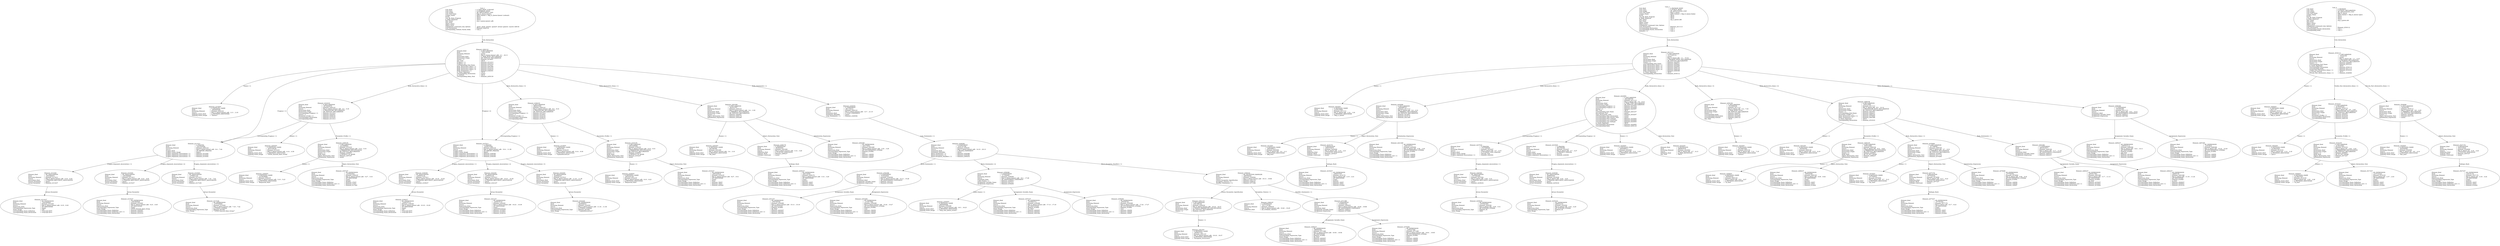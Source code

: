 digraph "rep_e_queue-queue1.adt" {
  Unit_2 -> Element_2282122
      [ label=Unit_Declaration ];
  Unit_2
      [ label=<<TABLE BORDER="0" CELLBORDER="0" CELLSPACING="0" CELLPADDING="0"> 
          <TR><TD COLSPAN="3">Unit_2</TD></TR>
          <TR><TD ALIGN="LEFT">Unit_Kind   </TD><TD> = </TD><TD ALIGN="LEFT">A_TASK_BODY_SUBUNIT</TD></TR>
          <TR><TD ALIGN="LEFT">Unit_Class   </TD><TD> = </TD><TD ALIGN="LEFT">A_SEPARATE_BODY</TD></TR>
          <TR><TD ALIGN="LEFT">Unit_Origin   </TD><TD> = </TD><TD ALIGN="LEFT">AN_APPLICATION_UNIT</TD></TR>
          <TR><TD ALIGN="LEFT">Unit_Full_Name    </TD><TD> = </TD><TD ALIGN="LEFT">Rep_E_Queue.Queue1</TD></TR>
          <TR><TD ALIGN="LEFT">Unique_Name   </TD><TD> = </TD><TD ALIGN="LEFT">ASIS Context 1: Rep_E_Queue.Queue1 (subunit)</TD></TR>
          <TR><TD ALIGN="LEFT">Exists  </TD><TD> = </TD><TD ALIGN="LEFT">TRUE</TD></TR>
          <TR><TD ALIGN="LEFT">Can_Be_Main_Program     </TD><TD> = </TD><TD ALIGN="LEFT">TRUE</TD></TR>
          <TR><TD ALIGN="LEFT">Is_Body_Required     </TD><TD> = </TD><TD ALIGN="LEFT">TRUE</TD></TR>
          <TR><TD ALIGN="LEFT">Text_Name   </TD><TD> = </TD><TD ALIGN="LEFT">rep_e_queue-queue1.adb</TD></TR>
          <TR><TD ALIGN="LEFT">Text_Form   </TD><TD> = </TD><TD ALIGN="LEFT"></TD></TR>
          <TR><TD ALIGN="LEFT">Object_Name   </TD><TD> = </TD><TD ALIGN="LEFT"></TD></TR>
          <TR><TD ALIGN="LEFT">Object_Form   </TD><TD> = </TD><TD ALIGN="LEFT"></TD></TR>
          <TR><TD ALIGN="LEFT">Compilation_Command_Line_Options         </TD><TD> = </TD><TD ALIGN="LEFT">-gnatc -gnatt -gnatws -gnatyN -mtune=generic -march=x86-64</TD></TR>
          <TR><TD ALIGN="LEFT">Unit_Declaration     </TD><TD> = </TD><TD ALIGN="LEFT">Element_2282122</TD></TR>
          <TR><TD ALIGN="LEFT">Corresponding_Subunit_Parent_Body         </TD><TD> = </TD><TD ALIGN="LEFT">Unit_3</TD></TR>
          </TABLE>> ];
  Element_2282122 -> Element_2274057
      [ label="Names ( 1)" ];
  Element_2282122 -> Element_2311013
      [ label="Pragmas ( 1)" ];
  Element_2282122 -> Element_2337013
      [ label="Pragmas ( 2)" ];
  Element_2282122 -> Element_2291090
      [ label="Body_Declarative_Items ( 1)" ];
  Element_2282122 -> Element_2310103
      [ label="Body_Declarative_Items ( 2)" ];
  Element_2282122 -> Element_2336103
      [ label="Body_Declarative_Items ( 3)" ];
  Element_2282122 -> Element_2346391
      [ label="Body_Statements ( 1)" ];
  Element_2282122
      [ label=<<TABLE BORDER="0" CELLBORDER="0" CELLSPACING="0" CELLPADDING="0"> 
          <TR><TD COLSPAN="3">Element_2282122</TD></TR>
          <TR><TD ALIGN="LEFT">Element_Kind    </TD><TD> = </TD><TD ALIGN="LEFT">A_DECLARATION</TD></TR>
          <TR><TD ALIGN="LEFT">Hash  </TD><TD> = </TD><TD ALIGN="LEFT"> 1083130186</TD></TR>
          <TR><TD ALIGN="LEFT">Enclosing_Element     </TD><TD> = </TD><TD ALIGN="LEFT">(none)</TD></TR>
          <TR><TD ALIGN="LEFT">Source  </TD><TD> = </TD><TD ALIGN="LEFT">Rep_E_Queue.Queue1.adb - 2:1 .. 22:11</TD></TR>
          <TR><TD ALIGN="LEFT">Declaration_Kind     </TD><TD> = </TD><TD ALIGN="LEFT">A_TASK_BODY_DECLARATION</TD></TR>
          <TR><TD ALIGN="LEFT">Declaration_Origin     </TD><TD> = </TD><TD ALIGN="LEFT">AN_EXPLICIT_DECLARATION</TD></TR>
          <TR><TD ALIGN="LEFT">Names ( 1)   </TD><TD> = </TD><TD ALIGN="LEFT">Element_2274057</TD></TR>
          <TR><TD ALIGN="LEFT">Has_Task   </TD><TD> = </TD><TD ALIGN="LEFT">TRUE</TD></TR>
          <TR><TD ALIGN="LEFT">Pragmas ( 1)    </TD><TD> = </TD><TD ALIGN="LEFT">Element_2311013</TD></TR>
          <TR><TD ALIGN="LEFT">Pragmas ( 2)    </TD><TD> = </TD><TD ALIGN="LEFT">Element_2337013</TD></TR>
          <TR><TD ALIGN="LEFT">Corresponding_End_Name      </TD><TD> = </TD><TD ALIGN="LEFT">Element_2375237</TD></TR>
          <TR><TD ALIGN="LEFT">Body_Declarative_Items ( 1)       </TD><TD> = </TD><TD ALIGN="LEFT">Element_2291090</TD></TR>
          <TR><TD ALIGN="LEFT">Body_Declarative_Items ( 2)       </TD><TD> = </TD><TD ALIGN="LEFT">Element_2310103</TD></TR>
          <TR><TD ALIGN="LEFT">Body_Declarative_Items ( 3)       </TD><TD> = </TD><TD ALIGN="LEFT">Element_2336103</TD></TR>
          <TR><TD ALIGN="LEFT">Body_Statements ( 1)      </TD><TD> = </TD><TD ALIGN="LEFT">Element_2346391</TD></TR>
          <TR><TD ALIGN="LEFT">Is_Name_Repeated     </TD><TD> = </TD><TD ALIGN="LEFT">TRUE</TD></TR>
          <TR><TD ALIGN="LEFT">Corresponding_Declaration       </TD><TD> = </TD><TD ALIGN="LEFT">(none)</TD></TR>
          <TR><TD ALIGN="LEFT">Is_Subunit   </TD><TD> = </TD><TD ALIGN="LEFT">TRUE</TD></TR>
          <TR><TD ALIGN="LEFT">Corresponding_Body_Stub      </TD><TD> = </TD><TD ALIGN="LEFT">Element_2450130</TD></TR>
          </TABLE>> ];
  Element_2274057
      [ label=<<TABLE BORDER="0" CELLBORDER="0" CELLSPACING="0" CELLPADDING="0"> 
          <TR><TD COLSPAN="3">Element_2274057</TD></TR>
          <TR><TD ALIGN="LEFT">Element_Kind    </TD><TD> = </TD><TD ALIGN="LEFT">A_DEFINING_NAME</TD></TR>
          <TR><TD ALIGN="LEFT">Hash  </TD><TD> = </TD><TD ALIGN="LEFT"> 1082600266</TD></TR>
          <TR><TD ALIGN="LEFT">Enclosing_Element     </TD><TD> = </TD><TD ALIGN="LEFT">Element_2282122</TD></TR>
          <TR><TD ALIGN="LEFT">Source  </TD><TD> = </TD><TD ALIGN="LEFT">Rep_E_Queue.Queue1.adb - 2:11 .. 2:16</TD></TR>
          <TR><TD ALIGN="LEFT">Defining_Name_Kind     </TD><TD> = </TD><TD ALIGN="LEFT">A_DEFINING_IDENTIFIER</TD></TR>
          <TR><TD ALIGN="LEFT">Defining_Name_Image     </TD><TD> = </TD><TD ALIGN="LEFT">"Queue1"</TD></TR>
          </TABLE>> ];
  Element_2291090 -> Element_2283057
      [ label="Names ( 1)" ];
  Element_2291090 -> Element_2290176
      [ label=Object_Declaration_View ];
  Element_2291090 -> Element_2292260
      [ label=Initialization_Expression ];
  Element_2291090
      [ label=<<TABLE BORDER="0" CELLBORDER="0" CELLSPACING="0" CELLPADDING="0"> 
          <TR><TD COLSPAN="3">Element_2291090</TD></TR>
          <TR><TD ALIGN="LEFT">Element_Kind    </TD><TD> = </TD><TD ALIGN="LEFT">A_DECLARATION</TD></TR>
          <TR><TD ALIGN="LEFT">Hash  </TD><TD> = </TD><TD ALIGN="LEFT"> 543531557</TD></TR>
          <TR><TD ALIGN="LEFT">Enclosing_Element     </TD><TD> = </TD><TD ALIGN="LEFT">Element_2282122</TD></TR>
          <TR><TD ALIGN="LEFT">Source  </TD><TD> = </TD><TD ALIGN="LEFT">Rep_E_Queue.Queue1.adb - 3:4 .. 3:30</TD></TR>
          <TR><TD ALIGN="LEFT">Declaration_Kind     </TD><TD> = </TD><TD ALIGN="LEFT">A_VARIABLE_DECLARATION</TD></TR>
          <TR><TD ALIGN="LEFT">Declaration_Origin     </TD><TD> = </TD><TD ALIGN="LEFT">AN_EXPLICIT_DECLARATION</TD></TR>
          <TR><TD ALIGN="LEFT">Names ( 1)   </TD><TD> = </TD><TD ALIGN="LEFT">Element_2283057</TD></TR>
          <TR><TD ALIGN="LEFT">Object_Declaration_View      </TD><TD> = </TD><TD ALIGN="LEFT">Element_2290176</TD></TR>
          <TR><TD ALIGN="LEFT">Initialization_Expression       </TD><TD> = </TD><TD ALIGN="LEFT">Element_2292260</TD></TR>
          </TABLE>> ];
  Element_2283057
      [ label=<<TABLE BORDER="0" CELLBORDER="0" CELLSPACING="0" CELLPADDING="0"> 
          <TR><TD COLSPAN="3">Element_2283057</TD></TR>
          <TR><TD ALIGN="LEFT">Element_Kind    </TD><TD> = </TD><TD ALIGN="LEFT">A_DEFINING_NAME</TD></TR>
          <TR><TD ALIGN="LEFT">Hash  </TD><TD> = </TD><TD ALIGN="LEFT"> 543396389</TD></TR>
          <TR><TD ALIGN="LEFT">Enclosing_Element     </TD><TD> = </TD><TD ALIGN="LEFT">Element_2291090</TD></TR>
          <TR><TD ALIGN="LEFT">Source  </TD><TD> = </TD><TD ALIGN="LEFT">Rep_E_Queue.Queue1.adb - 3:4 .. 3:10</TD></TR>
          <TR><TD ALIGN="LEFT">Defining_Name_Kind     </TD><TD> = </TD><TD ALIGN="LEFT">A_DEFINING_IDENTIFIER</TD></TR>
          <TR><TD ALIGN="LEFT">Defining_Name_Image     </TD><TD> = </TD><TD ALIGN="LEFT">"My_Bool"</TD></TR>
          </TABLE>> ];
  Element_2290176 -> Element_2290237
      [ label=Subtype_Mark ];
  Element_2290176
      [ label=<<TABLE BORDER="0" CELLBORDER="0" CELLSPACING="0" CELLPADDING="0"> 
          <TR><TD COLSPAN="3">Element_2290176</TD></TR>
          <TR><TD ALIGN="LEFT">Element_Kind    </TD><TD> = </TD><TD ALIGN="LEFT">A_DEFINITION</TD></TR>
          <TR><TD ALIGN="LEFT">Hash  </TD><TD> = </TD><TD ALIGN="LEFT"> 543885093</TD></TR>
          <TR><TD ALIGN="LEFT">Enclosing_Element     </TD><TD> = </TD><TD ALIGN="LEFT">Element_2291090</TD></TR>
          <TR><TD ALIGN="LEFT">Source  </TD><TD> = </TD><TD ALIGN="LEFT">Rep_E_Queue.Queue1.adb - 3:14 .. 3:20</TD></TR>
          <TR><TD ALIGN="LEFT">Definition_Kind    </TD><TD> = </TD><TD ALIGN="LEFT">A_SUBTYPE_INDICATION</TD></TR>
          <TR><TD ALIGN="LEFT">Subtype_Mark    </TD><TD> = </TD><TD ALIGN="LEFT">Element_2290237</TD></TR>
          <TR><TD ALIGN="LEFT">Subtype_Constraint     </TD><TD> = </TD><TD ALIGN="LEFT">(none)</TD></TR>
          </TABLE>> ];
  Element_2290237
      [ label=<<TABLE BORDER="0" CELLBORDER="0" CELLSPACING="0" CELLPADDING="0"> 
          <TR><TD COLSPAN="3">Element_2290237</TD></TR>
          <TR><TD ALIGN="LEFT">Element_Kind    </TD><TD> = </TD><TD ALIGN="LEFT">AN_EXPRESSION</TD></TR>
          <TR><TD ALIGN="LEFT">Hash  </TD><TD> = </TD><TD ALIGN="LEFT"> 544134949</TD></TR>
          <TR><TD ALIGN="LEFT">Enclosing_Element     </TD><TD> = </TD><TD ALIGN="LEFT">Element_2290176</TD></TR>
          <TR><TD ALIGN="LEFT">Source  </TD><TD> = </TD><TD ALIGN="LEFT">Rep_E_Queue.Queue1.adb - 3:14 .. 3:20</TD></TR>
          <TR><TD ALIGN="LEFT">Expression_Kind    </TD><TD> = </TD><TD ALIGN="LEFT">AN_IDENTIFIER</TD></TR>
          <TR><TD ALIGN="LEFT">Corresponding_Expression_Type        </TD><TD> = </TD><TD ALIGN="LEFT">(none)</TD></TR>
          <TR><TD ALIGN="LEFT">Name_Image   </TD><TD> = </TD><TD ALIGN="LEFT">boolean</TD></TR>
          <TR><TD ALIGN="LEFT">Corresponding_Name_Definition        </TD><TD> = </TD><TD ALIGN="LEFT">Element_16057</TD></TR>
          <TR><TD ALIGN="LEFT">Corresponding_Name_Definition_List ( 1)          </TD><TD> = </TD><TD ALIGN="LEFT">Element_16057</TD></TR>
          <TR><TD ALIGN="LEFT">Corresponding_Name_Declaration        </TD><TD> = </TD><TD ALIGN="LEFT">Element_914082</TD></TR>
          </TABLE>> ];
  Element_2292260
      [ label=<<TABLE BORDER="0" CELLBORDER="0" CELLSPACING="0" CELLPADDING="0"> 
          <TR><TD COLSPAN="3">Element_2292260</TD></TR>
          <TR><TD ALIGN="LEFT">Element_Kind    </TD><TD> = </TD><TD ALIGN="LEFT">AN_EXPRESSION</TD></TR>
          <TR><TD ALIGN="LEFT">Hash  </TD><TD> = </TD><TD ALIGN="LEFT"> 543179941</TD></TR>
          <TR><TD ALIGN="LEFT">Enclosing_Element     </TD><TD> = </TD><TD ALIGN="LEFT">Element_2291090</TD></TR>
          <TR><TD ALIGN="LEFT">Source  </TD><TD> = </TD><TD ALIGN="LEFT">Rep_E_Queue.Queue1.adb - 3:25 .. 3:29</TD></TR>
          <TR><TD ALIGN="LEFT">Expression_Kind    </TD><TD> = </TD><TD ALIGN="LEFT">AN_ENUMERATION_LITERAL</TD></TR>
          <TR><TD ALIGN="LEFT">Corresponding_Expression_Type        </TD><TD> = </TD><TD ALIGN="LEFT">Element_914082</TD></TR>
          <TR><TD ALIGN="LEFT">Name_Image   </TD><TD> = </TD><TD ALIGN="LEFT">false</TD></TR>
          <TR><TD ALIGN="LEFT">Corresponding_Name_Definition        </TD><TD> = </TD><TD ALIGN="LEFT">Element_149059</TD></TR>
          <TR><TD ALIGN="LEFT">Corresponding_Name_Definition_List ( 1)          </TD><TD> = </TD><TD ALIGN="LEFT">Element_149059</TD></TR>
          <TR><TD ALIGN="LEFT">Corresponding_Name_Declaration        </TD><TD> = </TD><TD ALIGN="LEFT">Element_149097</TD></TR>
          </TABLE>> ];
  Element_2310103 -> Element_2311013
      [ label="Corresponding_Pragmas ( 1)" ];
  Element_2310103 -> Element_2293057
      [ label="Names ( 1)" ];
  Element_2310103 -> Element_2308105
      [ label="Parameter_Profile ( 1)" ];
  Element_2310103
      [ label=<<TABLE BORDER="0" CELLBORDER="0" CELLSPACING="0" CELLPADDING="0"> 
          <TR><TD COLSPAN="3">Element_2310103</TD></TR>
          <TR><TD ALIGN="LEFT">Element_Kind    </TD><TD> = </TD><TD ALIGN="LEFT">A_DECLARATION</TD></TR>
          <TR><TD ALIGN="LEFT">Hash  </TD><TD> = </TD><TD ALIGN="LEFT">-1874642670</TD></TR>
          <TR><TD ALIGN="LEFT">Enclosing_Element     </TD><TD> = </TD><TD ALIGN="LEFT">Element_2282122</TD></TR>
          <TR><TD ALIGN="LEFT">Source  </TD><TD> = </TD><TD ALIGN="LEFT">Rep_E_Queue.Queue1.adb - 4:4 .. 5:35</TD></TR>
          <TR><TD ALIGN="LEFT">Declaration_Kind     </TD><TD> = </TD><TD ALIGN="LEFT">A_PROCEDURE_DECLARATION</TD></TR>
          <TR><TD ALIGN="LEFT">Declaration_Origin     </TD><TD> = </TD><TD ALIGN="LEFT">AN_EXPLICIT_DECLARATION</TD></TR>
          <TR><TD ALIGN="LEFT">Corresponding_Pragmas ( 1)       </TD><TD> = </TD><TD ALIGN="LEFT">Element_2311013</TD></TR>
          <TR><TD ALIGN="LEFT">Names ( 1)   </TD><TD> = </TD><TD ALIGN="LEFT">Element_2293057</TD></TR>
          <TR><TD ALIGN="LEFT">Parameter_Profile ( 1)      </TD><TD> = </TD><TD ALIGN="LEFT">Element_2308105</TD></TR>
          <TR><TD ALIGN="LEFT">Corresponding_Declaration       </TD><TD> = </TD><TD ALIGN="LEFT">Element_2310103</TD></TR>
          <TR><TD ALIGN="LEFT">Corresponding_Body     </TD><TD> = </TD><TD ALIGN="LEFT">Element_2311013</TD></TR>
          </TABLE>> ];
  Element_2293057
      [ label=<<TABLE BORDER="0" CELLBORDER="0" CELLSPACING="0" CELLPADDING="0"> 
          <TR><TD COLSPAN="3">Element_2293057</TD></TR>
          <TR><TD ALIGN="LEFT">Element_Kind    </TD><TD> = </TD><TD ALIGN="LEFT">A_DEFINING_NAME</TD></TR>
          <TR><TD ALIGN="LEFT">Hash  </TD><TD> = </TD><TD ALIGN="LEFT">-1874736238</TD></TR>
          <TR><TD ALIGN="LEFT">Enclosing_Element     </TD><TD> = </TD><TD ALIGN="LEFT">Element_2310103</TD></TR>
          <TR><TD ALIGN="LEFT">Source  </TD><TD> = </TD><TD ALIGN="LEFT">Rep_E_Queue.Queue1.adb - 4:14 .. 4:36</TD></TR>
          <TR><TD ALIGN="LEFT">Defining_Name_Kind     </TD><TD> = </TD><TD ALIGN="LEFT">A_DEFINING_IDENTIFIER</TD></TR>
          <TR><TD ALIGN="LEFT">Defining_Name_Image     </TD><TD> = </TD><TD ALIGN="LEFT">"CPSW_Execute_Rate_Group"</TD></TR>
          </TABLE>> ];
  Element_2308105 -> Element_2300057
      [ label="Names ( 1)" ];
  Element_2308105 -> Element_2307237
      [ label=Object_Declaration_View ];
  Element_2308105
      [ label=<<TABLE BORDER="0" CELLBORDER="0" CELLSPACING="0" CELLPADDING="0"> 
          <TR><TD COLSPAN="3">Element_2308105</TD></TR>
          <TR><TD ALIGN="LEFT">Element_Kind    </TD><TD> = </TD><TD ALIGN="LEFT">A_DECLARATION</TD></TR>
          <TR><TD ALIGN="LEFT">Hash  </TD><TD> = </TD><TD ALIGN="LEFT"> 1210688841</TD></TR>
          <TR><TD ALIGN="LEFT">Enclosing_Element     </TD><TD> = </TD><TD ALIGN="LEFT">Element_2310103</TD></TR>
          <TR><TD ALIGN="LEFT">Source  </TD><TD> = </TD><TD ALIGN="LEFT">Rep_E_Queue.Queue1.adb - 5:10 .. 5:33</TD></TR>
          <TR><TD ALIGN="LEFT">Declaration_Kind     </TD><TD> = </TD><TD ALIGN="LEFT">A_PARAMETER_SPECIFICATION</TD></TR>
          <TR><TD ALIGN="LEFT">Declaration_Origin     </TD><TD> = </TD><TD ALIGN="LEFT">AN_EXPLICIT_DECLARATION</TD></TR>
          <TR><TD ALIGN="LEFT">Names ( 1)   </TD><TD> = </TD><TD ALIGN="LEFT">Element_2300057</TD></TR>
          <TR><TD ALIGN="LEFT">Mode_Kind   </TD><TD> = </TD><TD ALIGN="LEFT">A_DEFAULT_IN_MODE</TD></TR>
          <TR><TD ALIGN="LEFT">Object_Declaration_View      </TD><TD> = </TD><TD ALIGN="LEFT">Element_2307237</TD></TR>
          <TR><TD ALIGN="LEFT">Initialization_Expression       </TD><TD> = </TD><TD ALIGN="LEFT">(none)</TD></TR>
          </TABLE>> ];
  Element_2300057
      [ label=<<TABLE BORDER="0" CELLBORDER="0" CELLSPACING="0" CELLPADDING="0"> 
          <TR><TD COLSPAN="3">Element_2300057</TD></TR>
          <TR><TD ALIGN="LEFT">Element_Kind    </TD><TD> = </TD><TD ALIGN="LEFT">A_DEFINING_NAME</TD></TR>
          <TR><TD ALIGN="LEFT">Hash  </TD><TD> = </TD><TD ALIGN="LEFT"> 1210639689</TD></TR>
          <TR><TD ALIGN="LEFT">Enclosing_Element     </TD><TD> = </TD><TD ALIGN="LEFT">Element_2308105</TD></TR>
          <TR><TD ALIGN="LEFT">Source  </TD><TD> = </TD><TD ALIGN="LEFT">Rep_E_Queue.Queue1.adb - 5:10 .. 5:23</TD></TR>
          <TR><TD ALIGN="LEFT">Defining_Name_Kind     </TD><TD> = </TD><TD ALIGN="LEFT">A_DEFINING_IDENTIFIER</TD></TR>
          <TR><TD ALIGN="LEFT">Defining_Name_Image     </TD><TD> = </TD><TD ALIGN="LEFT">"Requested_Rate"</TD></TR>
          </TABLE>> ];
  Element_2307237
      [ label=<<TABLE BORDER="0" CELLBORDER="0" CELLSPACING="0" CELLPADDING="0"> 
          <TR><TD COLSPAN="3">Element_2307237</TD></TR>
          <TR><TD ALIGN="LEFT">Element_Kind    </TD><TD> = </TD><TD ALIGN="LEFT">AN_EXPRESSION</TD></TR>
          <TR><TD ALIGN="LEFT">Hash  </TD><TD> = </TD><TD ALIGN="LEFT"> 1210824041</TD></TR>
          <TR><TD ALIGN="LEFT">Enclosing_Element     </TD><TD> = </TD><TD ALIGN="LEFT">Element_2308105</TD></TR>
          <TR><TD ALIGN="LEFT">Source  </TD><TD> = </TD><TD ALIGN="LEFT">Rep_E_Queue.Queue1.adb - 5:27 .. 5:33</TD></TR>
          <TR><TD ALIGN="LEFT">Expression_Kind    </TD><TD> = </TD><TD ALIGN="LEFT">AN_IDENTIFIER</TD></TR>
          <TR><TD ALIGN="LEFT">Corresponding_Expression_Type        </TD><TD> = </TD><TD ALIGN="LEFT">(none)</TD></TR>
          <TR><TD ALIGN="LEFT">Name_Image   </TD><TD> = </TD><TD ALIGN="LEFT">Integer</TD></TR>
          <TR><TD ALIGN="LEFT">Corresponding_Name_Definition        </TD><TD> = </TD><TD ALIGN="LEFT">Element_37057</TD></TR>
          <TR><TD ALIGN="LEFT">Corresponding_Name_Definition_List ( 1)          </TD><TD> = </TD><TD ALIGN="LEFT">Element_37057</TD></TR>
          <TR><TD ALIGN="LEFT">Corresponding_Name_Declaration        </TD><TD> = </TD><TD ALIGN="LEFT">Element_917082</TD></TR>
          </TABLE>> ];
  Element_2311013 -> Element_2314381
      [ label="Pragma_Argument_Associations ( 1)" ];
  Element_2311013 -> Element_2316381
      [ label="Pragma_Argument_Associations ( 2)" ];
  Element_2311013 -> Element_2318381
      [ label="Pragma_Argument_Associations ( 3)" ];
  Element_2311013
      [ label=<<TABLE BORDER="0" CELLBORDER="0" CELLSPACING="0" CELLPADDING="0"> 
          <TR><TD COLSPAN="3">Element_2311013</TD></TR>
          <TR><TD ALIGN="LEFT">Element_Kind    </TD><TD> = </TD><TD ALIGN="LEFT">A_PRAGMA</TD></TR>
          <TR><TD ALIGN="LEFT">Hash  </TD><TD> = </TD><TD ALIGN="LEFT">-1541924284</TD></TR>
          <TR><TD ALIGN="LEFT">Enclosing_Element     </TD><TD> = </TD><TD ALIGN="LEFT">Element_2282122</TD></TR>
          <TR><TD ALIGN="LEFT">Source  </TD><TD> = </TD><TD ALIGN="LEFT">Rep_E_Queue.Queue1.adb - 6:4 .. 7:44</TD></TR>
          <TR><TD ALIGN="LEFT">Pragma_Kind   </TD><TD> = </TD><TD ALIGN="LEFT">AN_IMPORT_PRAGMA</TD></TR>
          <TR><TD ALIGN="LEFT">Pragma_Name_Image     </TD><TD> = </TD><TD ALIGN="LEFT">Import</TD></TR>
          <TR><TD ALIGN="LEFT">Pragma_Argument_Associations ( 1)         </TD><TD> = </TD><TD ALIGN="LEFT">Element_2314381</TD></TR>
          <TR><TD ALIGN="LEFT">Pragma_Argument_Associations ( 2)         </TD><TD> = </TD><TD ALIGN="LEFT">Element_2316381</TD></TR>
          <TR><TD ALIGN="LEFT">Pragma_Argument_Associations ( 3)         </TD><TD> = </TD><TD ALIGN="LEFT">Element_2318381</TD></TR>
          </TABLE>> ];
  Element_2314381 -> Element_2313237
      [ label=Actual_Parameter ];
  Element_2314381
      [ label=<<TABLE BORDER="0" CELLBORDER="0" CELLSPACING="0" CELLPADDING="0"> 
          <TR><TD COLSPAN="3">Element_2314381</TD></TR>
          <TR><TD ALIGN="LEFT">Element_Kind    </TD><TD> = </TD><TD ALIGN="LEFT">AN_ASSOCIATION</TD></TR>
          <TR><TD ALIGN="LEFT">Hash  </TD><TD> = </TD><TD ALIGN="LEFT">-1541866972</TD></TR>
          <TR><TD ALIGN="LEFT">Enclosing_Element     </TD><TD> = </TD><TD ALIGN="LEFT">Element_2311013</TD></TR>
          <TR><TD ALIGN="LEFT">Source  </TD><TD> = </TD><TD ALIGN="LEFT">Rep_E_Queue.Queue1.adb - 6:18 .. 6:20</TD></TR>
          <TR><TD ALIGN="LEFT">Association_Kind     </TD><TD> = </TD><TD ALIGN="LEFT">A_PRAGMA_ARGUMENT_ASSOCIATION</TD></TR>
          <TR><TD ALIGN="LEFT">Formal_Parameter     </TD><TD> = </TD><TD ALIGN="LEFT">(none)</TD></TR>
          <TR><TD ALIGN="LEFT">Actual_Parameter     </TD><TD> = </TD><TD ALIGN="LEFT">Element_2313237</TD></TR>
          </TABLE>> ];
  Element_2313237
      [ label=<<TABLE BORDER="0" CELLBORDER="0" CELLSPACING="0" CELLPADDING="0"> 
          <TR><TD COLSPAN="3">Element_2313237</TD></TR>
          <TR><TD ALIGN="LEFT">Element_Kind    </TD><TD> = </TD><TD ALIGN="LEFT">AN_EXPRESSION</TD></TR>
          <TR><TD ALIGN="LEFT">Hash  </TD><TD> = </TD><TD ALIGN="LEFT">-1541809628</TD></TR>
          <TR><TD ALIGN="LEFT">Enclosing_Element     </TD><TD> = </TD><TD ALIGN="LEFT">Element_2314381</TD></TR>
          <TR><TD ALIGN="LEFT">Source  </TD><TD> = </TD><TD ALIGN="LEFT">Rep_E_Queue.Queue1.adb - 6:18 .. 6:20</TD></TR>
          <TR><TD ALIGN="LEFT">Expression_Kind    </TD><TD> = </TD><TD ALIGN="LEFT">AN_IDENTIFIER</TD></TR>
          <TR><TD ALIGN="LEFT">Corresponding_Expression_Type        </TD><TD> = </TD><TD ALIGN="LEFT">(none)</TD></TR>
          <TR><TD ALIGN="LEFT">Name_Image   </TD><TD> = </TD><TD ALIGN="LEFT">CPP</TD></TR>
          <TR><TD ALIGN="LEFT">Corresponding_Name_Definition        </TD><TD> = </TD><TD ALIGN="LEFT">***Invalid ID***</TD></TR>
          <TR><TD ALIGN="LEFT">Corresponding_Name_Declaration        </TD><TD> = </TD><TD ALIGN="LEFT">***Invalid ID***</TD></TR>
          </TABLE>> ];
  Element_2316381 -> Element_2315237
      [ label=Actual_Parameter ];
  Element_2316381
      [ label=<<TABLE BORDER="0" CELLBORDER="0" CELLSPACING="0" CELLPADDING="0"> 
          <TR><TD COLSPAN="3">Element_2316381</TD></TR>
          <TR><TD ALIGN="LEFT">Element_Kind    </TD><TD> = </TD><TD ALIGN="LEFT">AN_ASSOCIATION</TD></TR>
          <TR><TD ALIGN="LEFT">Hash  </TD><TD> = </TD><TD ALIGN="LEFT">-1541866892</TD></TR>
          <TR><TD ALIGN="LEFT">Enclosing_Element     </TD><TD> = </TD><TD ALIGN="LEFT">Element_2311013</TD></TR>
          <TR><TD ALIGN="LEFT">Source  </TD><TD> = </TD><TD ALIGN="LEFT">Rep_E_Queue.Queue1.adb - 6:23 .. 6:45</TD></TR>
          <TR><TD ALIGN="LEFT">Association_Kind     </TD><TD> = </TD><TD ALIGN="LEFT">A_PRAGMA_ARGUMENT_ASSOCIATION</TD></TR>
          <TR><TD ALIGN="LEFT">Formal_Parameter     </TD><TD> = </TD><TD ALIGN="LEFT">(none)</TD></TR>
          <TR><TD ALIGN="LEFT">Actual_Parameter     </TD><TD> = </TD><TD ALIGN="LEFT">Element_2315237</TD></TR>
          </TABLE>> ];
  Element_2315237
      [ label=<<TABLE BORDER="0" CELLBORDER="0" CELLSPACING="0" CELLPADDING="0"> 
          <TR><TD COLSPAN="3">Element_2315237</TD></TR>
          <TR><TD ALIGN="LEFT">Element_Kind    </TD><TD> = </TD><TD ALIGN="LEFT">AN_EXPRESSION</TD></TR>
          <TR><TD ALIGN="LEFT">Hash  </TD><TD> = </TD><TD ALIGN="LEFT">-1541809548</TD></TR>
          <TR><TD ALIGN="LEFT">Enclosing_Element     </TD><TD> = </TD><TD ALIGN="LEFT">Element_2316381</TD></TR>
          <TR><TD ALIGN="LEFT">Source  </TD><TD> = </TD><TD ALIGN="LEFT">Rep_E_Queue.Queue1.adb - 6:23 .. 6:45</TD></TR>
          <TR><TD ALIGN="LEFT">Expression_Kind    </TD><TD> = </TD><TD ALIGN="LEFT">AN_IDENTIFIER</TD></TR>
          <TR><TD ALIGN="LEFT">Corresponding_Expression_Type        </TD><TD> = </TD><TD ALIGN="LEFT">(none)</TD></TR>
          <TR><TD ALIGN="LEFT">Name_Image   </TD><TD> = </TD><TD ALIGN="LEFT">CPSW_Execute_Rate_Group</TD></TR>
          <TR><TD ALIGN="LEFT">Corresponding_Name_Definition        </TD><TD> = </TD><TD ALIGN="LEFT">Element_2293057</TD></TR>
          <TR><TD ALIGN="LEFT">Corresponding_Name_Definition_List ( 1)          </TD><TD> = </TD><TD ALIGN="LEFT">Element_2293057</TD></TR>
          <TR><TD ALIGN="LEFT">Corresponding_Name_Declaration        </TD><TD> = </TD><TD ALIGN="LEFT">Element_2310103</TD></TR>
          </TABLE>> ];
  Element_2318381 -> Element_2317236
      [ label=Actual_Parameter ];
  Element_2318381
      [ label=<<TABLE BORDER="0" CELLBORDER="0" CELLSPACING="0" CELLPADDING="0"> 
          <TR><TD COLSPAN="3">Element_2318381</TD></TR>
          <TR><TD ALIGN="LEFT">Element_Kind    </TD><TD> = </TD><TD ALIGN="LEFT">AN_ASSOCIATION</TD></TR>
          <TR><TD ALIGN="LEFT">Hash  </TD><TD> = </TD><TD ALIGN="LEFT"> 1376681234</TD></TR>
          <TR><TD ALIGN="LEFT">Enclosing_Element     </TD><TD> = </TD><TD ALIGN="LEFT">Element_2311013</TD></TR>
          <TR><TD ALIGN="LEFT">Source  </TD><TD> = </TD><TD ALIGN="LEFT">Rep_E_Queue.Queue1.adb - 7:18 .. 7:42</TD></TR>
          <TR><TD ALIGN="LEFT">Association_Kind     </TD><TD> = </TD><TD ALIGN="LEFT">A_PRAGMA_ARGUMENT_ASSOCIATION</TD></TR>
          <TR><TD ALIGN="LEFT">Formal_Parameter     </TD><TD> = </TD><TD ALIGN="LEFT">(none)</TD></TR>
          <TR><TD ALIGN="LEFT">Actual_Parameter     </TD><TD> = </TD><TD ALIGN="LEFT">Element_2317236</TD></TR>
          </TABLE>> ];
  Element_2317236
      [ label=<<TABLE BORDER="0" CELLBORDER="0" CELLSPACING="0" CELLPADDING="0"> 
          <TR><TD COLSPAN="3">Element_2317236</TD></TR>
          <TR><TD ALIGN="LEFT">Element_Kind    </TD><TD> = </TD><TD ALIGN="LEFT">AN_EXPRESSION</TD></TR>
          <TR><TD ALIGN="LEFT">Hash  </TD><TD> = </TD><TD ALIGN="LEFT"> 1376709650</TD></TR>
          <TR><TD ALIGN="LEFT">Enclosing_Element     </TD><TD> = </TD><TD ALIGN="LEFT">Element_2318381</TD></TR>
          <TR><TD ALIGN="LEFT">Source  </TD><TD> = </TD><TD ALIGN="LEFT">Rep_E_Queue.Queue1.adb - 7:18 .. 7:42</TD></TR>
          <TR><TD ALIGN="LEFT">Expression_Kind    </TD><TD> = </TD><TD ALIGN="LEFT">A_STRING_LITERAL</TD></TR>
          <TR><TD ALIGN="LEFT">Corresponding_Expression_Type        </TD><TD> = </TD><TD ALIGN="LEFT">Element_931082</TD></TR>
          <TR><TD ALIGN="LEFT">Value_Image   </TD><TD> = </TD><TD ALIGN="LEFT">""CPSW_Execute_Rate_Group""</TD></TR>
          </TABLE>> ];
  Element_2336103 -> Element_2337013
      [ label="Corresponding_Pragmas ( 1)" ];
  Element_2336103 -> Element_2319057
      [ label="Names ( 1)" ];
  Element_2336103 -> Element_2334105
      [ label="Parameter_Profile ( 1)" ];
  Element_2336103
      [ label=<<TABLE BORDER="0" CELLBORDER="0" CELLSPACING="0" CELLPADDING="0"> 
          <TR><TD COLSPAN="3">Element_2336103</TD></TR>
          <TR><TD ALIGN="LEFT">Element_Kind    </TD><TD> = </TD><TD ALIGN="LEFT">A_DECLARATION</TD></TR>
          <TR><TD ALIGN="LEFT">Hash  </TD><TD> = </TD><TD ALIGN="LEFT"> 688403345</TD></TR>
          <TR><TD ALIGN="LEFT">Enclosing_Element     </TD><TD> = </TD><TD ALIGN="LEFT">Element_2282122</TD></TR>
          <TR><TD ALIGN="LEFT">Source  </TD><TD> = </TD><TD ALIGN="LEFT">Rep_E_Queue.Queue1.adb - 8:4 .. 9:33</TD></TR>
          <TR><TD ALIGN="LEFT">Declaration_Kind     </TD><TD> = </TD><TD ALIGN="LEFT">A_PROCEDURE_DECLARATION</TD></TR>
          <TR><TD ALIGN="LEFT">Declaration_Origin     </TD><TD> = </TD><TD ALIGN="LEFT">AN_EXPLICIT_DECLARATION</TD></TR>
          <TR><TD ALIGN="LEFT">Corresponding_Pragmas ( 1)       </TD><TD> = </TD><TD ALIGN="LEFT">Element_2337013</TD></TR>
          <TR><TD ALIGN="LEFT">Names ( 1)   </TD><TD> = </TD><TD ALIGN="LEFT">Element_2319057</TD></TR>
          <TR><TD ALIGN="LEFT">Parameter_Profile ( 1)      </TD><TD> = </TD><TD ALIGN="LEFT">Element_2334105</TD></TR>
          <TR><TD ALIGN="LEFT">Corresponding_Declaration       </TD><TD> = </TD><TD ALIGN="LEFT">Element_2336103</TD></TR>
          <TR><TD ALIGN="LEFT">Corresponding_Body     </TD><TD> = </TD><TD ALIGN="LEFT">Element_2337013</TD></TR>
          </TABLE>> ];
  Element_2319057
      [ label=<<TABLE BORDER="0" CELLBORDER="0" CELLSPACING="0" CELLPADDING="0"> 
          <TR><TD COLSPAN="3">Element_2319057</TD></TR>
          <TR><TD ALIGN="LEFT">Element_Kind    </TD><TD> = </TD><TD ALIGN="LEFT">A_DEFINING_NAME</TD></TR>
          <TR><TD ALIGN="LEFT">Hash  </TD><TD> = </TD><TD ALIGN="LEFT"> 688397497</TD></TR>
          <TR><TD ALIGN="LEFT">Enclosing_Element     </TD><TD> = </TD><TD ALIGN="LEFT">Element_2336103</TD></TR>
          <TR><TD ALIGN="LEFT">Source  </TD><TD> = </TD><TD ALIGN="LEFT">Rep_E_Queue.Queue1.adb - 8:14 .. 8:30</TD></TR>
          <TR><TD ALIGN="LEFT">Defining_Name_Kind     </TD><TD> = </TD><TD ALIGN="LEFT">A_DEFINING_IDENTIFIER</TD></TR>
          <TR><TD ALIGN="LEFT">Defining_Name_Image     </TD><TD> = </TD><TD ALIGN="LEFT">"UpdatePersistList"</TD></TR>
          </TABLE>> ];
  Element_2334105 -> Element_2326057
      [ label="Names ( 1)" ];
  Element_2334105 -> Element_2333237
      [ label=Object_Declaration_View ];
  Element_2334105
      [ label=<<TABLE BORDER="0" CELLBORDER="0" CELLSPACING="0" CELLPADDING="0"> 
          <TR><TD COLSPAN="3">Element_2334105</TD></TR>
          <TR><TD ALIGN="LEFT">Element_Kind    </TD><TD> = </TD><TD ALIGN="LEFT">A_DECLARATION</TD></TR>
          <TR><TD ALIGN="LEFT">Hash  </TD><TD> = </TD><TD ALIGN="LEFT">-1803249068</TD></TR>
          <TR><TD ALIGN="LEFT">Enclosing_Element     </TD><TD> = </TD><TD ALIGN="LEFT">Element_2336103</TD></TR>
          <TR><TD ALIGN="LEFT">Source  </TD><TD> = </TD><TD ALIGN="LEFT">Rep_E_Queue.Queue1.adb - 9:10 .. 9:31</TD></TR>
          <TR><TD ALIGN="LEFT">Declaration_Kind     </TD><TD> = </TD><TD ALIGN="LEFT">A_PARAMETER_SPECIFICATION</TD></TR>
          <TR><TD ALIGN="LEFT">Declaration_Origin     </TD><TD> = </TD><TD ALIGN="LEFT">AN_EXPLICIT_DECLARATION</TD></TR>
          <TR><TD ALIGN="LEFT">Names ( 1)   </TD><TD> = </TD><TD ALIGN="LEFT">Element_2326057</TD></TR>
          <TR><TD ALIGN="LEFT">Mode_Kind   </TD><TD> = </TD><TD ALIGN="LEFT">A_DEFAULT_IN_MODE</TD></TR>
          <TR><TD ALIGN="LEFT">Object_Declaration_View      </TD><TD> = </TD><TD ALIGN="LEFT">Element_2333237</TD></TR>
          <TR><TD ALIGN="LEFT">Initialization_Expression       </TD><TD> = </TD><TD ALIGN="LEFT">(none)</TD></TR>
          </TABLE>> ];
  Element_2326057
      [ label=<<TABLE BORDER="0" CELLBORDER="0" CELLSPACING="0" CELLPADDING="0"> 
          <TR><TD COLSPAN="3">Element_2326057</TD></TR>
          <TR><TD ALIGN="LEFT">Element_Kind    </TD><TD> = </TD><TD ALIGN="LEFT">A_DEFINING_NAME</TD></TR>
          <TR><TD ALIGN="LEFT">Hash  </TD><TD> = </TD><TD ALIGN="LEFT">-1803252140</TD></TR>
          <TR><TD ALIGN="LEFT">Enclosing_Element     </TD><TD> = </TD><TD ALIGN="LEFT">Element_2334105</TD></TR>
          <TR><TD ALIGN="LEFT">Source  </TD><TD> = </TD><TD ALIGN="LEFT">Rep_E_Queue.Queue1.adb - 9:10 .. 9:23</TD></TR>
          <TR><TD ALIGN="LEFT">Defining_Name_Kind     </TD><TD> = </TD><TD ALIGN="LEFT">A_DEFINING_IDENTIFIER</TD></TR>
          <TR><TD ALIGN="LEFT">Defining_Name_Image     </TD><TD> = </TD><TD ALIGN="LEFT">"Requested_Rate"</TD></TR>
          </TABLE>> ];
  Element_2333237
      [ label=<<TABLE BORDER="0" CELLBORDER="0" CELLSPACING="0" CELLPADDING="0"> 
          <TR><TD COLSPAN="3">Element_2333237</TD></TR>
          <TR><TD ALIGN="LEFT">Element_Kind    </TD><TD> = </TD><TD ALIGN="LEFT">AN_EXPRESSION</TD></TR>
          <TR><TD ALIGN="LEFT">Hash  </TD><TD> = </TD><TD ALIGN="LEFT">-1803240618</TD></TR>
          <TR><TD ALIGN="LEFT">Enclosing_Element     </TD><TD> = </TD><TD ALIGN="LEFT">Element_2334105</TD></TR>
          <TR><TD ALIGN="LEFT">Source  </TD><TD> = </TD><TD ALIGN="LEFT">Rep_E_Queue.Queue1.adb - 9:27 .. 9:31</TD></TR>
          <TR><TD ALIGN="LEFT">Expression_Kind    </TD><TD> = </TD><TD ALIGN="LEFT">AN_IDENTIFIER</TD></TR>
          <TR><TD ALIGN="LEFT">Corresponding_Expression_Type        </TD><TD> = </TD><TD ALIGN="LEFT">(none)</TD></TR>
          <TR><TD ALIGN="LEFT">Name_Image   </TD><TD> = </TD><TD ALIGN="LEFT">Float</TD></TR>
          <TR><TD ALIGN="LEFT">Corresponding_Name_Definition        </TD><TD> = </TD><TD ALIGN="LEFT">Element_79057</TD></TR>
          <TR><TD ALIGN="LEFT">Corresponding_Name_Definition_List ( 1)          </TD><TD> = </TD><TD ALIGN="LEFT">Element_79057</TD></TR>
          <TR><TD ALIGN="LEFT">Corresponding_Name_Declaration        </TD><TD> = </TD><TD ALIGN="LEFT">Element_925082</TD></TR>
          </TABLE>> ];
  Element_2337013 -> Element_2340381
      [ label="Pragma_Argument_Associations ( 1)" ];
  Element_2337013 -> Element_2342381
      [ label="Pragma_Argument_Associations ( 2)" ];
  Element_2337013 -> Element_2344381
      [ label="Pragma_Argument_Associations ( 3)" ];
  Element_2337013
      [ label=<<TABLE BORDER="0" CELLBORDER="0" CELLSPACING="0" CELLPADDING="0"> 
          <TR><TD COLSPAN="3">Element_2337013</TD></TR>
          <TR><TD ALIGN="LEFT">Element_Kind    </TD><TD> = </TD><TD ALIGN="LEFT">A_PRAGMA</TD></TR>
          <TR><TD ALIGN="LEFT">Hash  </TD><TD> = </TD><TD ALIGN="LEFT"> 1245872548</TD></TR>
          <TR><TD ALIGN="LEFT">Enclosing_Element     </TD><TD> = </TD><TD ALIGN="LEFT">Element_2282122</TD></TR>
          <TR><TD ALIGN="LEFT">Source  </TD><TD> = </TD><TD ALIGN="LEFT">Rep_E_Queue.Queue1.adb - 10:4 .. 11:38</TD></TR>
          <TR><TD ALIGN="LEFT">Pragma_Kind   </TD><TD> = </TD><TD ALIGN="LEFT">AN_IMPORT_PRAGMA</TD></TR>
          <TR><TD ALIGN="LEFT">Pragma_Name_Image     </TD><TD> = </TD><TD ALIGN="LEFT">Import</TD></TR>
          <TR><TD ALIGN="LEFT">Pragma_Argument_Associations ( 1)         </TD><TD> = </TD><TD ALIGN="LEFT">Element_2340381</TD></TR>
          <TR><TD ALIGN="LEFT">Pragma_Argument_Associations ( 2)         </TD><TD> = </TD><TD ALIGN="LEFT">Element_2342381</TD></TR>
          <TR><TD ALIGN="LEFT">Pragma_Argument_Associations ( 3)         </TD><TD> = </TD><TD ALIGN="LEFT">Element_2344381</TD></TR>
          </TABLE>> ];
  Element_2340381 -> Element_2339237
      [ label=Actual_Parameter ];
  Element_2340381
      [ label=<<TABLE BORDER="0" CELLBORDER="0" CELLSPACING="0" CELLPADDING="0"> 
          <TR><TD COLSPAN="3">Element_2340381</TD></TR>
          <TR><TD ALIGN="LEFT">Element_Kind    </TD><TD> = </TD><TD ALIGN="LEFT">AN_ASSOCIATION</TD></TR>
          <TR><TD ALIGN="LEFT">Hash  </TD><TD> = </TD><TD ALIGN="LEFT"> 1245876130</TD></TR>
          <TR><TD ALIGN="LEFT">Enclosing_Element     </TD><TD> = </TD><TD ALIGN="LEFT">Element_2337013</TD></TR>
          <TR><TD ALIGN="LEFT">Source  </TD><TD> = </TD><TD ALIGN="LEFT">Rep_E_Queue.Queue1.adb - 10:18 .. 10:20</TD></TR>
          <TR><TD ALIGN="LEFT">Association_Kind     </TD><TD> = </TD><TD ALIGN="LEFT">A_PRAGMA_ARGUMENT_ASSOCIATION</TD></TR>
          <TR><TD ALIGN="LEFT">Formal_Parameter     </TD><TD> = </TD><TD ALIGN="LEFT">(none)</TD></TR>
          <TR><TD ALIGN="LEFT">Actual_Parameter     </TD><TD> = </TD><TD ALIGN="LEFT">Element_2339237</TD></TR>
          </TABLE>> ];
  Element_2339237
      [ label=<<TABLE BORDER="0" CELLBORDER="0" CELLSPACING="0" CELLPADDING="0"> 
          <TR><TD COLSPAN="3">Element_2339237</TD></TR>
          <TR><TD ALIGN="LEFT">Element_Kind    </TD><TD> = </TD><TD ALIGN="LEFT">AN_EXPRESSION</TD></TR>
          <TR><TD ALIGN="LEFT">Hash  </TD><TD> = </TD><TD ALIGN="LEFT"> 1245879714</TD></TR>
          <TR><TD ALIGN="LEFT">Enclosing_Element     </TD><TD> = </TD><TD ALIGN="LEFT">Element_2340381</TD></TR>
          <TR><TD ALIGN="LEFT">Source  </TD><TD> = </TD><TD ALIGN="LEFT">Rep_E_Queue.Queue1.adb - 10:18 .. 10:20</TD></TR>
          <TR><TD ALIGN="LEFT">Expression_Kind    </TD><TD> = </TD><TD ALIGN="LEFT">AN_IDENTIFIER</TD></TR>
          <TR><TD ALIGN="LEFT">Corresponding_Expression_Type        </TD><TD> = </TD><TD ALIGN="LEFT">(none)</TD></TR>
          <TR><TD ALIGN="LEFT">Name_Image   </TD><TD> = </TD><TD ALIGN="LEFT">CPP</TD></TR>
          <TR><TD ALIGN="LEFT">Corresponding_Name_Definition        </TD><TD> = </TD><TD ALIGN="LEFT">***Invalid ID***</TD></TR>
          <TR><TD ALIGN="LEFT">Corresponding_Name_Declaration        </TD><TD> = </TD><TD ALIGN="LEFT">***Invalid ID***</TD></TR>
          </TABLE>> ];
  Element_2342381 -> Element_2341237
      [ label=Actual_Parameter ];
  Element_2342381
      [ label=<<TABLE BORDER="0" CELLBORDER="0" CELLSPACING="0" CELLPADDING="0"> 
          <TR><TD COLSPAN="3">Element_2342381</TD></TR>
          <TR><TD ALIGN="LEFT">Element_Kind    </TD><TD> = </TD><TD ALIGN="LEFT">AN_ASSOCIATION</TD></TR>
          <TR><TD ALIGN="LEFT">Hash  </TD><TD> = </TD><TD ALIGN="LEFT"> 1245876135</TD></TR>
          <TR><TD ALIGN="LEFT">Enclosing_Element     </TD><TD> = </TD><TD ALIGN="LEFT">Element_2337013</TD></TR>
          <TR><TD ALIGN="LEFT">Source  </TD><TD> = </TD><TD ALIGN="LEFT">Rep_E_Queue.Queue1.adb - 10:23 .. 10:39</TD></TR>
          <TR><TD ALIGN="LEFT">Association_Kind     </TD><TD> = </TD><TD ALIGN="LEFT">A_PRAGMA_ARGUMENT_ASSOCIATION</TD></TR>
          <TR><TD ALIGN="LEFT">Formal_Parameter     </TD><TD> = </TD><TD ALIGN="LEFT">(none)</TD></TR>
          <TR><TD ALIGN="LEFT">Actual_Parameter     </TD><TD> = </TD><TD ALIGN="LEFT">Element_2341237</TD></TR>
          </TABLE>> ];
  Element_2341237
      [ label=<<TABLE BORDER="0" CELLBORDER="0" CELLSPACING="0" CELLPADDING="0"> 
          <TR><TD COLSPAN="3">Element_2341237</TD></TR>
          <TR><TD ALIGN="LEFT">Element_Kind    </TD><TD> = </TD><TD ALIGN="LEFT">AN_EXPRESSION</TD></TR>
          <TR><TD ALIGN="LEFT">Hash  </TD><TD> = </TD><TD ALIGN="LEFT"> 1245879719</TD></TR>
          <TR><TD ALIGN="LEFT">Enclosing_Element     </TD><TD> = </TD><TD ALIGN="LEFT">Element_2342381</TD></TR>
          <TR><TD ALIGN="LEFT">Source  </TD><TD> = </TD><TD ALIGN="LEFT">Rep_E_Queue.Queue1.adb - 10:23 .. 10:39</TD></TR>
          <TR><TD ALIGN="LEFT">Expression_Kind    </TD><TD> = </TD><TD ALIGN="LEFT">AN_IDENTIFIER</TD></TR>
          <TR><TD ALIGN="LEFT">Corresponding_Expression_Type        </TD><TD> = </TD><TD ALIGN="LEFT">(none)</TD></TR>
          <TR><TD ALIGN="LEFT">Name_Image   </TD><TD> = </TD><TD ALIGN="LEFT">UpdatePersistList</TD></TR>
          <TR><TD ALIGN="LEFT">Corresponding_Name_Definition        </TD><TD> = </TD><TD ALIGN="LEFT">Element_2319057</TD></TR>
          <TR><TD ALIGN="LEFT">Corresponding_Name_Definition_List ( 1)          </TD><TD> = </TD><TD ALIGN="LEFT">Element_2319057</TD></TR>
          <TR><TD ALIGN="LEFT">Corresponding_Name_Declaration        </TD><TD> = </TD><TD ALIGN="LEFT">Element_2336103</TD></TR>
          </TABLE>> ];
  Element_2344381 -> Element_2343236
      [ label=Actual_Parameter ];
  Element_2344381
      [ label=<<TABLE BORDER="0" CELLBORDER="0" CELLSPACING="0" CELLPADDING="0"> 
          <TR><TD COLSPAN="3">Element_2344381</TD></TR>
          <TR><TD ALIGN="LEFT">Element_Kind    </TD><TD> = </TD><TD ALIGN="LEFT">AN_ASSOCIATION</TD></TR>
          <TR><TD ALIGN="LEFT">Hash  </TD><TD> = </TD><TD ALIGN="LEFT"> 622946257</TD></TR>
          <TR><TD ALIGN="LEFT">Enclosing_Element     </TD><TD> = </TD><TD ALIGN="LEFT">Element_2337013</TD></TR>
          <TR><TD ALIGN="LEFT">Source  </TD><TD> = </TD><TD ALIGN="LEFT">Rep_E_Queue.Queue1.adb - 11:18 .. 11:36</TD></TR>
          <TR><TD ALIGN="LEFT">Association_Kind     </TD><TD> = </TD><TD ALIGN="LEFT">A_PRAGMA_ARGUMENT_ASSOCIATION</TD></TR>
          <TR><TD ALIGN="LEFT">Formal_Parameter     </TD><TD> = </TD><TD ALIGN="LEFT">(none)</TD></TR>
          <TR><TD ALIGN="LEFT">Actual_Parameter     </TD><TD> = </TD><TD ALIGN="LEFT">Element_2343236</TD></TR>
          </TABLE>> ];
  Element_2343236
      [ label=<<TABLE BORDER="0" CELLBORDER="0" CELLSPACING="0" CELLPADDING="0"> 
          <TR><TD COLSPAN="3">Element_2343236</TD></TR>
          <TR><TD ALIGN="LEFT">Element_Kind    </TD><TD> = </TD><TD ALIGN="LEFT">AN_EXPRESSION</TD></TR>
          <TR><TD ALIGN="LEFT">Hash  </TD><TD> = </TD><TD ALIGN="LEFT"> 622948033</TD></TR>
          <TR><TD ALIGN="LEFT">Enclosing_Element     </TD><TD> = </TD><TD ALIGN="LEFT">Element_2344381</TD></TR>
          <TR><TD ALIGN="LEFT">Source  </TD><TD> = </TD><TD ALIGN="LEFT">Rep_E_Queue.Queue1.adb - 11:18 .. 11:36</TD></TR>
          <TR><TD ALIGN="LEFT">Expression_Kind    </TD><TD> = </TD><TD ALIGN="LEFT">A_STRING_LITERAL</TD></TR>
          <TR><TD ALIGN="LEFT">Corresponding_Expression_Type        </TD><TD> = </TD><TD ALIGN="LEFT">Element_931082</TD></TR>
          <TR><TD ALIGN="LEFT">Value_Image   </TD><TD> = </TD><TD ALIGN="LEFT">""UpdatePersistList""</TD></TR>
          </TABLE>> ];
  Element_2346391 -> Element_2349394
      [ label="Loop_Statements ( 1)" ];
  Element_2346391
      [ label=<<TABLE BORDER="0" CELLBORDER="0" CELLSPACING="0" CELLPADDING="0"> 
          <TR><TD COLSPAN="3">Element_2346391</TD></TR>
          <TR><TD ALIGN="LEFT">Element_Kind    </TD><TD> = </TD><TD ALIGN="LEFT">A_STATEMENT</TD></TR>
          <TR><TD ALIGN="LEFT">Hash  </TD><TD> = </TD><TD ALIGN="LEFT">-381130212</TD></TR>
          <TR><TD ALIGN="LEFT">Enclosing_Element     </TD><TD> = </TD><TD ALIGN="LEFT">Element_2282122</TD></TR>
          <TR><TD ALIGN="LEFT">Source  </TD><TD> = </TD><TD ALIGN="LEFT">Rep_E_Queue.Queue1.adb - 13:7 .. 21:15</TD></TR>
          <TR><TD ALIGN="LEFT">Statement_Kind    </TD><TD> = </TD><TD ALIGN="LEFT">A_LOOP_STATEMENT</TD></TR>
          <TR><TD ALIGN="LEFT">Statement_Identifier      </TD><TD> = </TD><TD ALIGN="LEFT">(none)</TD></TR>
          <TR><TD ALIGN="LEFT">Loop_Statements ( 1)      </TD><TD> = </TD><TD ALIGN="LEFT">Element_2349394</TD></TR>
          </TABLE>> ];
  Element_2349394 -> Element_2354388
      [ label="Block_Statements ( 1)" ];
  Element_2349394 -> Element_2359388
      [ label="Block_Statements ( 2)" ];
  Element_2349394 -> Element_2360434
      [ label="Block_Exception_Handlers ( 1)" ];
  Element_2349394
      [ label=<<TABLE BORDER="0" CELLBORDER="0" CELLSPACING="0" CELLPADDING="0"> 
          <TR><TD COLSPAN="3">Element_2349394</TD></TR>
          <TR><TD ALIGN="LEFT">Element_Kind    </TD><TD> = </TD><TD ALIGN="LEFT">A_STATEMENT</TD></TR>
          <TR><TD ALIGN="LEFT">Hash  </TD><TD> = </TD><TD ALIGN="LEFT">-1532741356</TD></TR>
          <TR><TD ALIGN="LEFT">Enclosing_Element     </TD><TD> = </TD><TD ALIGN="LEFT">Element_2346391</TD></TR>
          <TR><TD ALIGN="LEFT">Source  </TD><TD> = </TD><TD ALIGN="LEFT">Rep_E_Queue.Queue1.adb - 14:10 .. 20:13</TD></TR>
          <TR><TD ALIGN="LEFT">Statement_Kind    </TD><TD> = </TD><TD ALIGN="LEFT">A_BLOCK_STATEMENT</TD></TR>
          <TR><TD ALIGN="LEFT">Statement_Identifier      </TD><TD> = </TD><TD ALIGN="LEFT">(none)</TD></TR>
          <TR><TD ALIGN="LEFT">Block_Statements ( 1)      </TD><TD> = </TD><TD ALIGN="LEFT">Element_2354388</TD></TR>
          <TR><TD ALIGN="LEFT">Block_Statements ( 2)      </TD><TD> = </TD><TD ALIGN="LEFT">Element_2359388</TD></TR>
          <TR><TD ALIGN="LEFT">Block_Exception_Handlers ( 1)        </TD><TD> = </TD><TD ALIGN="LEFT">Element_2360434</TD></TR>
          </TABLE>> ];
  Element_2354388 -> Element_2351237
      [ label=Assignment_Variable_Name ];
  Element_2354388 -> Element_2353260
      [ label=Assignment_Expression ];
  Element_2354388
      [ label=<<TABLE BORDER="0" CELLBORDER="0" CELLSPACING="0" CELLPADDING="0"> 
          <TR><TD COLSPAN="3">Element_2354388</TD></TR>
          <TR><TD ALIGN="LEFT">Element_Kind    </TD><TD> = </TD><TD ALIGN="LEFT">A_STATEMENT</TD></TR>
          <TR><TD ALIGN="LEFT">Hash  </TD><TD> = </TD><TD ALIGN="LEFT"> 710024836</TD></TR>
          <TR><TD ALIGN="LEFT">Enclosing_Element     </TD><TD> = </TD><TD ALIGN="LEFT">Element_2349394</TD></TR>
          <TR><TD ALIGN="LEFT">Source  </TD><TD> = </TD><TD ALIGN="LEFT">Rep_E_Queue.Queue1.adb - 15:13 .. 15:28</TD></TR>
          <TR><TD ALIGN="LEFT">Statement_Kind    </TD><TD> = </TD><TD ALIGN="LEFT">AN_ASSIGNMENT_STATEMENT</TD></TR>
          <TR><TD ALIGN="LEFT">Assignment_Variable_Name       </TD><TD> = </TD><TD ALIGN="LEFT">Element_2351237</TD></TR>
          <TR><TD ALIGN="LEFT">Assignment_Expression      </TD><TD> = </TD><TD ALIGN="LEFT">Element_2353260</TD></TR>
          </TABLE>> ];
  Element_2351237
      [ label=<<TABLE BORDER="0" CELLBORDER="0" CELLSPACING="0" CELLPADDING="0"> 
          <TR><TD COLSPAN="3">Element_2351237</TD></TR>
          <TR><TD ALIGN="LEFT">Element_Kind    </TD><TD> = </TD><TD ALIGN="LEFT">AN_EXPRESSION</TD></TR>
          <TR><TD ALIGN="LEFT">Hash  </TD><TD> = </TD><TD ALIGN="LEFT"> 1783766765</TD></TR>
          <TR><TD ALIGN="LEFT">Enclosing_Element     </TD><TD> = </TD><TD ALIGN="LEFT">Element_2354388</TD></TR>
          <TR><TD ALIGN="LEFT">Source  </TD><TD> = </TD><TD ALIGN="LEFT">Rep_E_Queue.Queue1.adb - 15:13 .. 15:19</TD></TR>
          <TR><TD ALIGN="LEFT">Expression_Kind    </TD><TD> = </TD><TD ALIGN="LEFT">AN_IDENTIFIER</TD></TR>
          <TR><TD ALIGN="LEFT">Corresponding_Expression_Type        </TD><TD> = </TD><TD ALIGN="LEFT">Element_914082</TD></TR>
          <TR><TD ALIGN="LEFT">Name_Image   </TD><TD> = </TD><TD ALIGN="LEFT">My_Bool</TD></TR>
          <TR><TD ALIGN="LEFT">Corresponding_Name_Definition        </TD><TD> = </TD><TD ALIGN="LEFT">Element_2283057</TD></TR>
          <TR><TD ALIGN="LEFT">Corresponding_Name_Definition_List ( 1)          </TD><TD> = </TD><TD ALIGN="LEFT">Element_2283057</TD></TR>
          <TR><TD ALIGN="LEFT">Corresponding_Name_Declaration        </TD><TD> = </TD><TD ALIGN="LEFT">Element_2291090</TD></TR>
          </TABLE>> ];
  Element_2353260
      [ label=<<TABLE BORDER="0" CELLBORDER="0" CELLSPACING="0" CELLPADDING="0"> 
          <TR><TD COLSPAN="3">Element_2353260</TD></TR>
          <TR><TD ALIGN="LEFT">Element_Kind    </TD><TD> = </TD><TD ALIGN="LEFT">AN_EXPRESSION</TD></TR>
          <TR><TD ALIGN="LEFT">Hash  </TD><TD> = </TD><TD ALIGN="LEFT"> 1112677892</TD></TR>
          <TR><TD ALIGN="LEFT">Enclosing_Element     </TD><TD> = </TD><TD ALIGN="LEFT">Element_2354388</TD></TR>
          <TR><TD ALIGN="LEFT">Source  </TD><TD> = </TD><TD ALIGN="LEFT">Rep_E_Queue.Queue1.adb - 15:24 .. 15:27</TD></TR>
          <TR><TD ALIGN="LEFT">Expression_Kind    </TD><TD> = </TD><TD ALIGN="LEFT">AN_ENUMERATION_LITERAL</TD></TR>
          <TR><TD ALIGN="LEFT">Corresponding_Expression_Type        </TD><TD> = </TD><TD ALIGN="LEFT">Element_914082</TD></TR>
          <TR><TD ALIGN="LEFT">Name_Image   </TD><TD> = </TD><TD ALIGN="LEFT">True</TD></TR>
          <TR><TD ALIGN="LEFT">Corresponding_Name_Definition        </TD><TD> = </TD><TD ALIGN="LEFT">Element_156059</TD></TR>
          <TR><TD ALIGN="LEFT">Corresponding_Name_Definition_List ( 1)          </TD><TD> = </TD><TD ALIGN="LEFT">Element_156059</TD></TR>
          <TR><TD ALIGN="LEFT">Corresponding_Name_Declaration        </TD><TD> = </TD><TD ALIGN="LEFT">Element_156097</TD></TR>
          </TABLE>> ];
  Element_2359388 -> Element_2355057
      [ label="Label_Names ( 1)" ];
  Element_2359388 -> Element_2357237
      [ label=Assignment_Variable_Name ];
  Element_2359388 -> Element_2358260
      [ label=Assignment_Expression ];
  Element_2359388
      [ label=<<TABLE BORDER="0" CELLBORDER="0" CELLSPACING="0" CELLPADDING="0"> 
          <TR><TD COLSPAN="3">Element_2359388</TD></TR>
          <TR><TD ALIGN="LEFT">Element_Kind    </TD><TD> = </TD><TD ALIGN="LEFT">A_STATEMENT</TD></TR>
          <TR><TD ALIGN="LEFT">Hash  </TD><TD> = </TD><TD ALIGN="LEFT"> 177506465</TD></TR>
          <TR><TD ALIGN="LEFT">Enclosing_Element     </TD><TD> = </TD><TD ALIGN="LEFT">Element_2349394</TD></TR>
          <TR><TD ALIGN="LEFT">Source  </TD><TD> = </TD><TD ALIGN="LEFT">Rep_E_Queue.Queue1.adb - 16:1 .. 17:28</TD></TR>
          <TR><TD ALIGN="LEFT">Statement_Kind    </TD><TD> = </TD><TD ALIGN="LEFT">AN_ASSIGNMENT_STATEMENT</TD></TR>
          <TR><TD ALIGN="LEFT">Label_Names ( 1)     </TD><TD> = </TD><TD ALIGN="LEFT">Element_2355057</TD></TR>
          <TR><TD ALIGN="LEFT">Assignment_Variable_Name       </TD><TD> = </TD><TD ALIGN="LEFT">Element_2357237</TD></TR>
          <TR><TD ALIGN="LEFT">Assignment_Expression      </TD><TD> = </TD><TD ALIGN="LEFT">Element_2358260</TD></TR>
          </TABLE>> ];
  Element_2355057
      [ label=<<TABLE BORDER="0" CELLBORDER="0" CELLSPACING="0" CELLPADDING="0"> 
          <TR><TD COLSPAN="3">Element_2355057</TD></TR>
          <TR><TD ALIGN="LEFT">Element_Kind    </TD><TD> = </TD><TD ALIGN="LEFT">A_DEFINING_NAME</TD></TR>
          <TR><TD ALIGN="LEFT">Hash  </TD><TD> = </TD><TD ALIGN="LEFT">-2060906468</TD></TR>
          <TR><TD ALIGN="LEFT">Enclosing_Element     </TD><TD> = </TD><TD ALIGN="LEFT">Element_2359388</TD></TR>
          <TR><TD ALIGN="LEFT">Source  </TD><TD> = </TD><TD ALIGN="LEFT">Rep_E_Queue.Queue1.adb - 16:3 .. 16:23</TD></TR>
          <TR><TD ALIGN="LEFT">Defining_Name_Kind     </TD><TD> = </TD><TD ALIGN="LEFT">A_DEFINING_IDENTIFIER</TD></TR>
          <TR><TD ALIGN="LEFT">Defining_Name_Image     </TD><TD> = </TD><TD ALIGN="LEFT">"Stop_One_Queue_Events"</TD></TR>
          </TABLE>> ];
  Element_2357237
      [ label=<<TABLE BORDER="0" CELLBORDER="0" CELLSPACING="0" CELLPADDING="0"> 
          <TR><TD COLSPAN="3">Element_2357237</TD></TR>
          <TR><TD ALIGN="LEFT">Element_Kind    </TD><TD> = </TD><TD ALIGN="LEFT">AN_EXPRESSION</TD></TR>
          <TR><TD ALIGN="LEFT">Hash  </TD><TD> = </TD><TD ALIGN="LEFT"> 1519683771</TD></TR>
          <TR><TD ALIGN="LEFT">Enclosing_Element     </TD><TD> = </TD><TD ALIGN="LEFT">Element_2359388</TD></TR>
          <TR><TD ALIGN="LEFT">Source  </TD><TD> = </TD><TD ALIGN="LEFT">Rep_E_Queue.Queue1.adb - 17:13 .. 17:19</TD></TR>
          <TR><TD ALIGN="LEFT">Expression_Kind    </TD><TD> = </TD><TD ALIGN="LEFT">AN_IDENTIFIER</TD></TR>
          <TR><TD ALIGN="LEFT">Corresponding_Expression_Type        </TD><TD> = </TD><TD ALIGN="LEFT">Element_914082</TD></TR>
          <TR><TD ALIGN="LEFT">Name_Image   </TD><TD> = </TD><TD ALIGN="LEFT">My_Bool</TD></TR>
          <TR><TD ALIGN="LEFT">Corresponding_Name_Definition        </TD><TD> = </TD><TD ALIGN="LEFT">Element_2283057</TD></TR>
          <TR><TD ALIGN="LEFT">Corresponding_Name_Definition_List ( 1)          </TD><TD> = </TD><TD ALIGN="LEFT">Element_2283057</TD></TR>
          <TR><TD ALIGN="LEFT">Corresponding_Name_Declaration        </TD><TD> = </TD><TD ALIGN="LEFT">Element_2291090</TD></TR>
          </TABLE>> ];
  Element_2358260
      [ label=<<TABLE BORDER="0" CELLBORDER="0" CELLSPACING="0" CELLPADDING="0"> 
          <TR><TD COLSPAN="3">Element_2358260</TD></TR>
          <TR><TD ALIGN="LEFT">Element_Kind    </TD><TD> = </TD><TD ALIGN="LEFT">AN_EXPRESSION</TD></TR>
          <TR><TD ALIGN="LEFT">Hash  </TD><TD> = </TD><TD ALIGN="LEFT"> 278169729</TD></TR>
          <TR><TD ALIGN="LEFT">Enclosing_Element     </TD><TD> = </TD><TD ALIGN="LEFT">Element_2359388</TD></TR>
          <TR><TD ALIGN="LEFT">Source  </TD><TD> = </TD><TD ALIGN="LEFT">Rep_E_Queue.Queue1.adb - 17:24 .. 17:27</TD></TR>
          <TR><TD ALIGN="LEFT">Expression_Kind    </TD><TD> = </TD><TD ALIGN="LEFT">AN_ENUMERATION_LITERAL</TD></TR>
          <TR><TD ALIGN="LEFT">Corresponding_Expression_Type        </TD><TD> = </TD><TD ALIGN="LEFT">Element_914082</TD></TR>
          <TR><TD ALIGN="LEFT">Name_Image   </TD><TD> = </TD><TD ALIGN="LEFT">True</TD></TR>
          <TR><TD ALIGN="LEFT">Corresponding_Name_Definition        </TD><TD> = </TD><TD ALIGN="LEFT">Element_156059</TD></TR>
          <TR><TD ALIGN="LEFT">Corresponding_Name_Definition_List ( 1)          </TD><TD> = </TD><TD ALIGN="LEFT">Element_156059</TD></TR>
          <TR><TD ALIGN="LEFT">Corresponding_Name_Declaration        </TD><TD> = </TD><TD ALIGN="LEFT">Element_156097</TD></TR>
          </TABLE>> ];
  Element_2360434 -> Element_2361133
      [ label=Choice_Parameter_Specification ];
  Element_2360434 -> Element_2368197
      [ label="Exception_Choices ( 1)" ];
  Element_2360434 -> Element_2371388
      [ label="Handler_Statements ( 1)" ];
  Element_2360434
      [ label=<<TABLE BORDER="0" CELLBORDER="0" CELLSPACING="0" CELLPADDING="0"> 
          <TR><TD COLSPAN="3">Element_2360434</TD></TR>
          <TR><TD ALIGN="LEFT">Element_Kind    </TD><TD> = </TD><TD ALIGN="LEFT">AN_EXCEPTION_HANDLER</TD></TR>
          <TR><TD ALIGN="LEFT">Hash  </TD><TD> = </TD><TD ALIGN="LEFT"> 648356459</TD></TR>
          <TR><TD ALIGN="LEFT">Enclosing_Element     </TD><TD> = </TD><TD ALIGN="LEFT">Element_2349394</TD></TR>
          <TR><TD ALIGN="LEFT">Source  </TD><TD> = </TD><TD ALIGN="LEFT">Rep_E_Queue.Queue1.adb - 19:13 .. 19:66</TD></TR>
          <TR><TD ALIGN="LEFT">Choice_Parameter_Specification        </TD><TD> = </TD><TD ALIGN="LEFT">Element_2361133</TD></TR>
          <TR><TD ALIGN="LEFT">Exception_Choices ( 1)      </TD><TD> = </TD><TD ALIGN="LEFT">Element_2368197</TD></TR>
          <TR><TD ALIGN="LEFT">Handler_Statements ( 1)      </TD><TD> = </TD><TD ALIGN="LEFT">Element_2371388</TD></TR>
          </TABLE>> ];
  Element_2361133 -> Element_2361057
      [ label="Names ( 1)" ];
  Element_2361133
      [ label=<<TABLE BORDER="0" CELLBORDER="0" CELLSPACING="0" CELLPADDING="0"> 
          <TR><TD COLSPAN="3">Element_2361133</TD></TR>
          <TR><TD ALIGN="LEFT">Element_Kind    </TD><TD> = </TD><TD ALIGN="LEFT">A_DECLARATION</TD></TR>
          <TR><TD ALIGN="LEFT">Hash  </TD><TD> = </TD><TD ALIGN="LEFT"> 1361388136</TD></TR>
          <TR><TD ALIGN="LEFT">Enclosing_Element     </TD><TD> = </TD><TD ALIGN="LEFT">Element_2360434</TD></TR>
          <TR><TD ALIGN="LEFT">Source  </TD><TD> = </TD><TD ALIGN="LEFT">Rep_E_Queue.Queue1.adb - 19:18 .. 19:37</TD></TR>
          <TR><TD ALIGN="LEFT">Declaration_Kind     </TD><TD> = </TD><TD ALIGN="LEFT">A_CHOICE_PARAMETER_SPECIFICATION</TD></TR>
          <TR><TD ALIGN="LEFT">Declaration_Origin     </TD><TD> = </TD><TD ALIGN="LEFT">AN_EXPLICIT_DECLARATION</TD></TR>
          <TR><TD ALIGN="LEFT">Names ( 1)   </TD><TD> = </TD><TD ALIGN="LEFT">Element_2361057</TD></TR>
          </TABLE>> ];
  Element_2361057
      [ label=<<TABLE BORDER="0" CELLBORDER="0" CELLSPACING="0" CELLPADDING="0"> 
          <TR><TD COLSPAN="3">Element_2361057</TD></TR>
          <TR><TD ALIGN="LEFT">Element_Kind    </TD><TD> = </TD><TD ALIGN="LEFT">A_DEFINING_NAME</TD></TR>
          <TR><TD ALIGN="LEFT">Hash  </TD><TD> = </TD><TD ALIGN="LEFT">-1859837341</TD></TR>
          <TR><TD ALIGN="LEFT">Enclosing_Element     </TD><TD> = </TD><TD ALIGN="LEFT">Element_2361133</TD></TR>
          <TR><TD ALIGN="LEFT">Source  </TD><TD> = </TD><TD ALIGN="LEFT">Rep_E_Queue.Queue1.adb - 19:18 .. 19:37</TD></TR>
          <TR><TD ALIGN="LEFT">Defining_Name_Kind     </TD><TD> = </TD><TD ALIGN="LEFT">A_DEFINING_IDENTIFIER</TD></TR>
          <TR><TD ALIGN="LEFT">Defining_Name_Image     </TD><TD> = </TD><TD ALIGN="LEFT">"Exception_Occurrence"</TD></TR>
          </TABLE>> ];
  Element_2368197
      [ label=<<TABLE BORDER="0" CELLBORDER="0" CELLSPACING="0" CELLPADDING="0"> 
          <TR><TD COLSPAN="3">Element_2368197</TD></TR>
          <TR><TD ALIGN="LEFT">Element_Kind    </TD><TD> = </TD><TD ALIGN="LEFT">A_DEFINITION</TD></TR>
          <TR><TD ALIGN="LEFT">Hash  </TD><TD> = </TD><TD ALIGN="LEFT"> 1411719788</TD></TR>
          <TR><TD ALIGN="LEFT">Enclosing_Element     </TD><TD> = </TD><TD ALIGN="LEFT">Element_2360434</TD></TR>
          <TR><TD ALIGN="LEFT">Source  </TD><TD> = </TD><TD ALIGN="LEFT">Rep_E_Queue.Queue1.adb - 19:40 .. 19:45</TD></TR>
          <TR><TD ALIGN="LEFT">Definition_Kind    </TD><TD> = </TD><TD ALIGN="LEFT">AN_OTHERS_CHOICE</TD></TR>
          </TABLE>> ];
  Element_2371388 -> Element_2369237
      [ label=Assignment_Variable_Name ];
  Element_2371388 -> Element_2370260
      [ label=Assignment_Expression ];
  Element_2371388
      [ label=<<TABLE BORDER="0" CELLBORDER="0" CELLSPACING="0" CELLPADDING="0"> 
          <TR><TD COLSPAN="3">Element_2371388</TD></TR>
          <TR><TD ALIGN="LEFT">Element_Kind    </TD><TD> = </TD><TD ALIGN="LEFT">A_STATEMENT</TD></TR>
          <TR><TD ALIGN="LEFT">Hash  </TD><TD> = </TD><TD ALIGN="LEFT"> 1160061544</TD></TR>
          <TR><TD ALIGN="LEFT">Enclosing_Element     </TD><TD> = </TD><TD ALIGN="LEFT">Element_2360434</TD></TR>
          <TR><TD ALIGN="LEFT">Source  </TD><TD> = </TD><TD ALIGN="LEFT">Rep_E_Queue.Queue1.adb - 19:50 .. 19:66</TD></TR>
          <TR><TD ALIGN="LEFT">Statement_Kind    </TD><TD> = </TD><TD ALIGN="LEFT">AN_ASSIGNMENT_STATEMENT</TD></TR>
          <TR><TD ALIGN="LEFT">Assignment_Variable_Name       </TD><TD> = </TD><TD ALIGN="LEFT">Element_2369237</TD></TR>
          <TR><TD ALIGN="LEFT">Assignment_Expression      </TD><TD> = </TD><TD ALIGN="LEFT">Element_2370260</TD></TR>
          </TABLE>> ];
  Element_2369237
      [ label=<<TABLE BORDER="0" CELLBORDER="0" CELLSPACING="0" CELLPADDING="0"> 
          <TR><TD COLSPAN="3">Element_2369237</TD></TR>
          <TR><TD ALIGN="LEFT">Element_Kind    </TD><TD> = </TD><TD ALIGN="LEFT">AN_EXPRESSION</TD></TR>
          <TR><TD ALIGN="LEFT">Hash  </TD><TD> = </TD><TD ALIGN="LEFT">-786095506</TD></TR>
          <TR><TD ALIGN="LEFT">Enclosing_Element     </TD><TD> = </TD><TD ALIGN="LEFT">Element_2371388</TD></TR>
          <TR><TD ALIGN="LEFT">Source  </TD><TD> = </TD><TD ALIGN="LEFT">Rep_E_Queue.Queue1.adb - 19:50 .. 19:56</TD></TR>
          <TR><TD ALIGN="LEFT">Expression_Kind    </TD><TD> = </TD><TD ALIGN="LEFT">AN_IDENTIFIER</TD></TR>
          <TR><TD ALIGN="LEFT">Corresponding_Expression_Type        </TD><TD> = </TD><TD ALIGN="LEFT">Element_914082</TD></TR>
          <TR><TD ALIGN="LEFT">Name_Image   </TD><TD> = </TD><TD ALIGN="LEFT">My_Bool</TD></TR>
          <TR><TD ALIGN="LEFT">Corresponding_Name_Definition        </TD><TD> = </TD><TD ALIGN="LEFT">Element_2283057</TD></TR>
          <TR><TD ALIGN="LEFT">Corresponding_Name_Definition_List ( 1)          </TD><TD> = </TD><TD ALIGN="LEFT">Element_2283057</TD></TR>
          <TR><TD ALIGN="LEFT">Corresponding_Name_Declaration        </TD><TD> = </TD><TD ALIGN="LEFT">Element_2291090</TD></TR>
          </TABLE>> ];
  Element_2370260
      [ label=<<TABLE BORDER="0" CELLBORDER="0" CELLSPACING="0" CELLPADDING="0"> 
          <TR><TD COLSPAN="3">Element_2370260</TD></TR>
          <TR><TD ALIGN="LEFT">Element_Kind    </TD><TD> = </TD><TD ALIGN="LEFT">AN_EXPRESSION</TD></TR>
          <TR><TD ALIGN="LEFT">Hash  </TD><TD> = </TD><TD ALIGN="LEFT"> 1185227360</TD></TR>
          <TR><TD ALIGN="LEFT">Enclosing_Element     </TD><TD> = </TD><TD ALIGN="LEFT">Element_2371388</TD></TR>
          <TR><TD ALIGN="LEFT">Source  </TD><TD> = </TD><TD ALIGN="LEFT">Rep_E_Queue.Queue1.adb - 19:61 .. 19:65</TD></TR>
          <TR><TD ALIGN="LEFT">Expression_Kind    </TD><TD> = </TD><TD ALIGN="LEFT">AN_ENUMERATION_LITERAL</TD></TR>
          <TR><TD ALIGN="LEFT">Corresponding_Expression_Type        </TD><TD> = </TD><TD ALIGN="LEFT">Element_914082</TD></TR>
          <TR><TD ALIGN="LEFT">Name_Image   </TD><TD> = </TD><TD ALIGN="LEFT">False</TD></TR>
          <TR><TD ALIGN="LEFT">Corresponding_Name_Definition        </TD><TD> = </TD><TD ALIGN="LEFT">Element_149059</TD></TR>
          <TR><TD ALIGN="LEFT">Corresponding_Name_Definition_List ( 1)          </TD><TD> = </TD><TD ALIGN="LEFT">Element_149059</TD></TR>
          <TR><TD ALIGN="LEFT">Corresponding_Name_Declaration        </TD><TD> = </TD><TD ALIGN="LEFT">Element_149097</TD></TR>
          </TABLE>> ];
  Unit_3 -> Element_2411113
      [ label=Unit_Declaration ];
  Unit_3
      [ label=<<TABLE BORDER="0" CELLBORDER="0" CELLSPACING="0" CELLPADDING="0"> 
          <TR><TD COLSPAN="3">Unit_3</TD></TR>
          <TR><TD ALIGN="LEFT">Unit_Kind   </TD><TD> = </TD><TD ALIGN="LEFT">A_PACKAGE_BODY</TD></TR>
          <TR><TD ALIGN="LEFT">Unit_Class   </TD><TD> = </TD><TD ALIGN="LEFT">A_PUBLIC_BODY</TD></TR>
          <TR><TD ALIGN="LEFT">Unit_Origin   </TD><TD> = </TD><TD ALIGN="LEFT">AN_APPLICATION_UNIT</TD></TR>
          <TR><TD ALIGN="LEFT">Unit_Full_Name    </TD><TD> = </TD><TD ALIGN="LEFT">Rep_E_Queue</TD></TR>
          <TR><TD ALIGN="LEFT">Unique_Name   </TD><TD> = </TD><TD ALIGN="LEFT">ASIS Context 1: Rep_E_Queue (body)</TD></TR>
          <TR><TD ALIGN="LEFT">Exists  </TD><TD> = </TD><TD ALIGN="LEFT">TRUE</TD></TR>
          <TR><TD ALIGN="LEFT">Can_Be_Main_Program     </TD><TD> = </TD><TD ALIGN="LEFT">TRUE</TD></TR>
          <TR><TD ALIGN="LEFT">Is_Body_Required     </TD><TD> = </TD><TD ALIGN="LEFT">TRUE</TD></TR>
          <TR><TD ALIGN="LEFT">Text_Name   </TD><TD> = </TD><TD ALIGN="LEFT">rep_e_queue.adb</TD></TR>
          <TR><TD ALIGN="LEFT">Text_Form   </TD><TD> = </TD><TD ALIGN="LEFT"></TD></TR>
          <TR><TD ALIGN="LEFT">Object_Name   </TD><TD> = </TD><TD ALIGN="LEFT"></TD></TR>
          <TR><TD ALIGN="LEFT">Object_Form   </TD><TD> = </TD><TD ALIGN="LEFT"></TD></TR>
          <TR><TD ALIGN="LEFT">Compilation_Command_Line_Options         </TD><TD> = </TD><TD ALIGN="LEFT"></TD></TR>
          <TR><TD ALIGN="LEFT">Unit_Declaration     </TD><TD> = </TD><TD ALIGN="LEFT">Element_2411113</TD></TR>
          <TR><TD ALIGN="LEFT">Corresponding_Declaration       </TD><TD> = </TD><TD ALIGN="LEFT">Unit_4</TD></TR>
          <TR><TD ALIGN="LEFT">Corresponding_Parent_Declaration         </TD><TD> = </TD><TD ALIGN="LEFT">Unit_1</TD></TR>
          <TR><TD ALIGN="LEFT">Subunits ( 1)    </TD><TD> = </TD><TD ALIGN="LEFT">Unit_2</TD></TR>
          </TABLE>> ];
  Element_2411113 -> Element_2403057
      [ label="Names ( 1)" ];
  Element_2411113 -> Element_2420090
      [ label="Body_Declarative_Items ( 1)" ];
  Element_2411113 -> Element_2424083
      [ label="Body_Declarative_Items ( 2)" ];
  Element_2411113 -> Element_2450130
      [ label="Body_Declarative_Items ( 3)" ];
  Element_2411113 -> Element_2469106
      [ label="Body_Declarative_Items ( 4)" ];
  Element_2411113 -> Element_2488388
      [ label="Body_Statements ( 1)" ];
  Element_2411113
      [ label=<<TABLE BORDER="0" CELLBORDER="0" CELLSPACING="0" CELLPADDING="0"> 
          <TR><TD COLSPAN="3">Element_2411113</TD></TR>
          <TR><TD ALIGN="LEFT">Element_Kind    </TD><TD> = </TD><TD ALIGN="LEFT">A_DECLARATION</TD></TR>
          <TR><TD ALIGN="LEFT">Hash  </TD><TD> = </TD><TD ALIGN="LEFT">-2137243114</TD></TR>
          <TR><TD ALIGN="LEFT">Enclosing_Element     </TD><TD> = </TD><TD ALIGN="LEFT">(none)</TD></TR>
          <TR><TD ALIGN="LEFT">Source  </TD><TD> = </TD><TD ALIGN="LEFT">Rep_E_Queue.adb - 1:1 .. 15:16</TD></TR>
          <TR><TD ALIGN="LEFT">Declaration_Kind     </TD><TD> = </TD><TD ALIGN="LEFT">A_PACKAGE_BODY_DECLARATION</TD></TR>
          <TR><TD ALIGN="LEFT">Declaration_Origin     </TD><TD> = </TD><TD ALIGN="LEFT">AN_EXPLICIT_DECLARATION</TD></TR>
          <TR><TD ALIGN="LEFT">Names ( 1)   </TD><TD> = </TD><TD ALIGN="LEFT">Element_2403057</TD></TR>
          <TR><TD ALIGN="LEFT">Corresponding_End_Name      </TD><TD> = </TD><TD ALIGN="LEFT">Element_2489237</TD></TR>
          <TR><TD ALIGN="LEFT">Body_Declarative_Items ( 1)       </TD><TD> = </TD><TD ALIGN="LEFT">Element_2420090</TD></TR>
          <TR><TD ALIGN="LEFT">Body_Declarative_Items ( 2)       </TD><TD> = </TD><TD ALIGN="LEFT">Element_2424083</TD></TR>
          <TR><TD ALIGN="LEFT">Body_Declarative_Items ( 3)       </TD><TD> = </TD><TD ALIGN="LEFT">Element_2450130</TD></TR>
          <TR><TD ALIGN="LEFT">Body_Declarative_Items ( 4)       </TD><TD> = </TD><TD ALIGN="LEFT">Element_2469106</TD></TR>
          <TR><TD ALIGN="LEFT">Body_Statements ( 1)      </TD><TD> = </TD><TD ALIGN="LEFT">Element_2488388</TD></TR>
          <TR><TD ALIGN="LEFT">Is_Name_Repeated     </TD><TD> = </TD><TD ALIGN="LEFT">TRUE</TD></TR>
          <TR><TD ALIGN="LEFT">Corresponding_Declaration       </TD><TD> = </TD><TD ALIGN="LEFT">Element_2530112</TD></TR>
          </TABLE>> ];
  Element_2403057
      [ label=<<TABLE BORDER="0" CELLBORDER="0" CELLSPACING="0" CELLPADDING="0"> 
          <TR><TD COLSPAN="3">Element_2403057</TD></TR>
          <TR><TD ALIGN="LEFT">Element_Kind    </TD><TD> = </TD><TD ALIGN="LEFT">A_DEFINING_NAME</TD></TR>
          <TR><TD ALIGN="LEFT">Hash  </TD><TD> = </TD><TD ALIGN="LEFT">-2138153962</TD></TR>
          <TR><TD ALIGN="LEFT">Enclosing_Element     </TD><TD> = </TD><TD ALIGN="LEFT">Element_2411113</TD></TR>
          <TR><TD ALIGN="LEFT">Source  </TD><TD> = </TD><TD ALIGN="LEFT">Rep_E_Queue.adb - 1:14 .. 1:24</TD></TR>
          <TR><TD ALIGN="LEFT">Defining_Name_Kind     </TD><TD> = </TD><TD ALIGN="LEFT">A_DEFINING_IDENTIFIER</TD></TR>
          <TR><TD ALIGN="LEFT">Defining_Name_Image     </TD><TD> = </TD><TD ALIGN="LEFT">"Rep_E_Queue"</TD></TR>
          </TABLE>> ];
  Element_2420090 -> Element_2412057
      [ label="Names ( 1)" ];
  Element_2420090 -> Element_2419176
      [ label=Object_Declaration_View ];
  Element_2420090 -> Element_2421260
      [ label=Initialization_Expression ];
  Element_2420090
      [ label=<<TABLE BORDER="0" CELLBORDER="0" CELLSPACING="0" CELLPADDING="0"> 
          <TR><TD COLSPAN="3">Element_2420090</TD></TR>
          <TR><TD ALIGN="LEFT">Element_Kind    </TD><TD> = </TD><TD ALIGN="LEFT">A_DECLARATION</TD></TR>
          <TR><TD ALIGN="LEFT">Hash  </TD><TD> = </TD><TD ALIGN="LEFT"> 1082868747</TD></TR>
          <TR><TD ALIGN="LEFT">Enclosing_Element     </TD><TD> = </TD><TD ALIGN="LEFT">Element_2411113</TD></TR>
          <TR><TD ALIGN="LEFT">Source  </TD><TD> = </TD><TD ALIGN="LEFT">Rep_E_Queue.adb - 2:4 .. 2:31</TD></TR>
          <TR><TD ALIGN="LEFT">Declaration_Kind     </TD><TD> = </TD><TD ALIGN="LEFT">A_VARIABLE_DECLARATION</TD></TR>
          <TR><TD ALIGN="LEFT">Declaration_Origin     </TD><TD> = </TD><TD ALIGN="LEFT">AN_EXPLICIT_DECLARATION</TD></TR>
          <TR><TD ALIGN="LEFT">Names ( 1)   </TD><TD> = </TD><TD ALIGN="LEFT">Element_2412057</TD></TR>
          <TR><TD ALIGN="LEFT">Object_Declaration_View      </TD><TD> = </TD><TD ALIGN="LEFT">Element_2419176</TD></TR>
          <TR><TD ALIGN="LEFT">Initialization_Expression       </TD><TD> = </TD><TD ALIGN="LEFT">Element_2421260</TD></TR>
          </TABLE>> ];
  Element_2412057
      [ label=<<TABLE BORDER="0" CELLBORDER="0" CELLSPACING="0" CELLPADDING="0"> 
          <TR><TD COLSPAN="3">Element_2412057</TD></TR>
          <TR><TD ALIGN="LEFT">Element_Kind    </TD><TD> = </TD><TD ALIGN="LEFT">A_DEFINING_NAME</TD></TR>
          <TR><TD ALIGN="LEFT">Hash  </TD><TD> = </TD><TD ALIGN="LEFT"> 1082598411</TD></TR>
          <TR><TD ALIGN="LEFT">Enclosing_Element     </TD><TD> = </TD><TD ALIGN="LEFT">Element_2420090</TD></TR>
          <TR><TD ALIGN="LEFT">Source  </TD><TD> = </TD><TD ALIGN="LEFT">Rep_E_Queue.adb - 2:4 .. 2:11</TD></TR>
          <TR><TD ALIGN="LEFT">Defining_Name_Kind     </TD><TD> = </TD><TD ALIGN="LEFT">A_DEFINING_IDENTIFIER</TD></TR>
          <TR><TD ALIGN="LEFT">Defining_Name_Image     </TD><TD> = </TD><TD ALIGN="LEFT">"pkg_bool"</TD></TR>
          </TABLE>> ];
  Element_2419176 -> Element_2419237
      [ label=Subtype_Mark ];
  Element_2419176
      [ label=<<TABLE BORDER="0" CELLBORDER="0" CELLSPACING="0" CELLPADDING="0"> 
          <TR><TD COLSPAN="3">Element_2419176</TD></TR>
          <TR><TD ALIGN="LEFT">Element_Kind    </TD><TD> = </TD><TD ALIGN="LEFT">A_DEFINITION</TD></TR>
          <TR><TD ALIGN="LEFT">Hash  </TD><TD> = </TD><TD ALIGN="LEFT"> 1083576075</TD></TR>
          <TR><TD ALIGN="LEFT">Enclosing_Element     </TD><TD> = </TD><TD ALIGN="LEFT">Element_2420090</TD></TR>
          <TR><TD ALIGN="LEFT">Source  </TD><TD> = </TD><TD ALIGN="LEFT">Rep_E_Queue.adb - 2:15 .. 2:21</TD></TR>
          <TR><TD ALIGN="LEFT">Definition_Kind    </TD><TD> = </TD><TD ALIGN="LEFT">A_SUBTYPE_INDICATION</TD></TR>
          <TR><TD ALIGN="LEFT">Subtype_Mark    </TD><TD> = </TD><TD ALIGN="LEFT">Element_2419237</TD></TR>
          <TR><TD ALIGN="LEFT">Subtype_Constraint     </TD><TD> = </TD><TD ALIGN="LEFT">(none)</TD></TR>
          </TABLE>> ];
  Element_2419237
      [ label=<<TABLE BORDER="0" CELLBORDER="0" CELLSPACING="0" CELLPADDING="0"> 
          <TR><TD COLSPAN="3">Element_2419237</TD></TR>
          <TR><TD ALIGN="LEFT">Element_Kind    </TD><TD> = </TD><TD ALIGN="LEFT">AN_EXPRESSION</TD></TR>
          <TR><TD ALIGN="LEFT">Hash  </TD><TD> = </TD><TD ALIGN="LEFT"> 1084075787</TD></TR>
          <TR><TD ALIGN="LEFT">Enclosing_Element     </TD><TD> = </TD><TD ALIGN="LEFT">Element_2419176</TD></TR>
          <TR><TD ALIGN="LEFT">Source  </TD><TD> = </TD><TD ALIGN="LEFT">Rep_E_Queue.adb - 2:15 .. 2:21</TD></TR>
          <TR><TD ALIGN="LEFT">Expression_Kind    </TD><TD> = </TD><TD ALIGN="LEFT">AN_IDENTIFIER</TD></TR>
          <TR><TD ALIGN="LEFT">Corresponding_Expression_Type        </TD><TD> = </TD><TD ALIGN="LEFT">(none)</TD></TR>
          <TR><TD ALIGN="LEFT">Name_Image   </TD><TD> = </TD><TD ALIGN="LEFT">boolean</TD></TR>
          <TR><TD ALIGN="LEFT">Corresponding_Name_Definition        </TD><TD> = </TD><TD ALIGN="LEFT">Element_16057</TD></TR>
          <TR><TD ALIGN="LEFT">Corresponding_Name_Definition_List ( 1)          </TD><TD> = </TD><TD ALIGN="LEFT">Element_16057</TD></TR>
          <TR><TD ALIGN="LEFT">Corresponding_Name_Declaration        </TD><TD> = </TD><TD ALIGN="LEFT">Element_914082</TD></TR>
          </TABLE>> ];
  Element_2421260
      [ label=<<TABLE BORDER="0" CELLBORDER="0" CELLSPACING="0" CELLPADDING="0"> 
          <TR><TD COLSPAN="3">Element_2421260</TD></TR>
          <TR><TD ALIGN="LEFT">Element_Kind    </TD><TD> = </TD><TD ALIGN="LEFT">AN_EXPRESSION</TD></TR>
          <TR><TD ALIGN="LEFT">Hash  </TD><TD> = </TD><TD ALIGN="LEFT"> 1082165771</TD></TR>
          <TR><TD ALIGN="LEFT">Enclosing_Element     </TD><TD> = </TD><TD ALIGN="LEFT">Element_2420090</TD></TR>
          <TR><TD ALIGN="LEFT">Source  </TD><TD> = </TD><TD ALIGN="LEFT">Rep_E_Queue.adb - 2:26 .. 2:30</TD></TR>
          <TR><TD ALIGN="LEFT">Expression_Kind    </TD><TD> = </TD><TD ALIGN="LEFT">AN_ENUMERATION_LITERAL</TD></TR>
          <TR><TD ALIGN="LEFT">Corresponding_Expression_Type        </TD><TD> = </TD><TD ALIGN="LEFT">Element_914082</TD></TR>
          <TR><TD ALIGN="LEFT">Name_Image   </TD><TD> = </TD><TD ALIGN="LEFT">False</TD></TR>
          <TR><TD ALIGN="LEFT">Corresponding_Name_Definition        </TD><TD> = </TD><TD ALIGN="LEFT">Element_149059</TD></TR>
          <TR><TD ALIGN="LEFT">Corresponding_Name_Definition_List ( 1)          </TD><TD> = </TD><TD ALIGN="LEFT">Element_149059</TD></TR>
          <TR><TD ALIGN="LEFT">Corresponding_Name_Declaration        </TD><TD> = </TD><TD ALIGN="LEFT">Element_149097</TD></TR>
          </TABLE>> ];
  Element_2424083 -> Element_2437034
      [ label="Corresponding_Pragmas ( 1)" ];
  Element_2424083 -> Element_2433026
      [ label="Corresponding_Pragmas ( 2)" ];
  Element_2424083 -> Element_2425057
      [ label="Names ( 1)" ];
  Element_2424083 -> Element_2432207
      [ label=Type_Declaration_View ];
  Element_2424083
      [ label=<<TABLE BORDER="0" CELLBORDER="0" CELLSPACING="0" CELLPADDING="0"> 
          <TR><TD COLSPAN="3">Element_2424083</TD></TR>
          <TR><TD ALIGN="LEFT">Element_Kind    </TD><TD> = </TD><TD ALIGN="LEFT">A_DECLARATION</TD></TR>
          <TR><TD ALIGN="LEFT">Hash  </TD><TD> = </TD><TD ALIGN="LEFT">-1603980795</TD></TR>
          <TR><TD ALIGN="LEFT">Enclosing_Element     </TD><TD> = </TD><TD ALIGN="LEFT">Element_2411113</TD></TR>
          <TR><TD ALIGN="LEFT">Source  </TD><TD> = </TD><TD ALIGN="LEFT">Rep_E_Queue.adb - 3:4 .. 6:14</TD></TR>
          <TR><TD ALIGN="LEFT">Declaration_Kind     </TD><TD> = </TD><TD ALIGN="LEFT">A_TASK_TYPE_DECLARATION</TD></TR>
          <TR><TD ALIGN="LEFT">Declaration_Origin     </TD><TD> = </TD><TD ALIGN="LEFT">AN_EXPLICIT_DECLARATION</TD></TR>
          <TR><TD ALIGN="LEFT">Corresponding_Pragmas ( 1)       </TD><TD> = </TD><TD ALIGN="LEFT">Element_2437034</TD></TR>
          <TR><TD ALIGN="LEFT">Corresponding_Pragmas ( 2)       </TD><TD> = </TD><TD ALIGN="LEFT">Element_2433026</TD></TR>
          <TR><TD ALIGN="LEFT">Names ( 1)   </TD><TD> = </TD><TD ALIGN="LEFT">Element_2425057</TD></TR>
          <TR><TD ALIGN="LEFT">Has_Task   </TD><TD> = </TD><TD ALIGN="LEFT">TRUE</TD></TR>
          <TR><TD ALIGN="LEFT">Corresponding_End_Name      </TD><TD> = </TD><TD ALIGN="LEFT">Element_2441237</TD></TR>
          <TR><TD ALIGN="LEFT">Discriminant_Part     </TD><TD> = </TD><TD ALIGN="LEFT">(none)</TD></TR>
          <TR><TD ALIGN="LEFT">Type_Declaration_View      </TD><TD> = </TD><TD ALIGN="LEFT">Element_2432207</TD></TR>
          <TR><TD ALIGN="LEFT">Corresponding_Type_Declaration        </TD><TD> = </TD><TD ALIGN="LEFT">(none)</TD></TR>
          <TR><TD ALIGN="LEFT">Corresponding_Type_Partial_View        </TD><TD> = </TD><TD ALIGN="LEFT">(none)</TD></TR>
          <TR><TD ALIGN="LEFT">Corresponding_First_Subtype       </TD><TD> = </TD><TD ALIGN="LEFT">Element_2424083</TD></TR>
          <TR><TD ALIGN="LEFT">Corresponding_Last_Constraint        </TD><TD> = </TD><TD ALIGN="LEFT">Element_2424083</TD></TR>
          <TR><TD ALIGN="LEFT">Corresponding_Last_Subtype       </TD><TD> = </TD><TD ALIGN="LEFT">Element_2424083</TD></TR>
          <TR><TD ALIGN="LEFT">Is_Name_Repeated     </TD><TD> = </TD><TD ALIGN="LEFT">TRUE</TD></TR>
          <TR><TD ALIGN="LEFT">Corresponding_Declaration       </TD><TD> = </TD><TD ALIGN="LEFT">Element_2424083</TD></TR>
          <TR><TD ALIGN="LEFT">Corresponding_Body     </TD><TD> = </TD><TD ALIGN="LEFT">Element_2450130</TD></TR>
          </TABLE>> ];
  Element_2425057
      [ label=<<TABLE BORDER="0" CELLBORDER="0" CELLSPACING="0" CELLPADDING="0"> 
          <TR><TD COLSPAN="3">Element_2425057</TD></TR>
          <TR><TD ALIGN="LEFT">Element_Kind    </TD><TD> = </TD><TD ALIGN="LEFT">A_DEFINING_NAME</TD></TR>
          <TR><TD ALIGN="LEFT">Hash  </TD><TD> = </TD><TD ALIGN="LEFT">-1604086011</TD></TR>
          <TR><TD ALIGN="LEFT">Enclosing_Element     </TD><TD> = </TD><TD ALIGN="LEFT">Element_2424083</TD></TR>
          <TR><TD ALIGN="LEFT">Source  </TD><TD> = </TD><TD ALIGN="LEFT">Rep_E_Queue.adb - 3:14 .. 3:19</TD></TR>
          <TR><TD ALIGN="LEFT">Defining_Name_Kind     </TD><TD> = </TD><TD ALIGN="LEFT">A_DEFINING_IDENTIFIER</TD></TR>
          <TR><TD ALIGN="LEFT">Defining_Name_Image     </TD><TD> = </TD><TD ALIGN="LEFT">"Queue1"</TD></TR>
          </TABLE>> ];
  Element_2432207
      [ label=<<TABLE BORDER="0" CELLBORDER="0" CELLSPACING="0" CELLPADDING="0"> 
          <TR><TD COLSPAN="3">Element_2432207</TD></TR>
          <TR><TD ALIGN="LEFT">Element_Kind    </TD><TD> = </TD><TD ALIGN="LEFT">A_DEFINITION</TD></TR>
          <TR><TD ALIGN="LEFT">Hash  </TD><TD> = </TD><TD ALIGN="LEFT">-800687678</TD></TR>
          <TR><TD ALIGN="LEFT">Enclosing_Element     </TD><TD> = </TD><TD ALIGN="LEFT">Element_2424083</TD></TR>
          <TR><TD ALIGN="LEFT">Source  </TD><TD> = </TD><TD ALIGN="LEFT">Rep_E_Queue.adb - 4:7 .. 6:13</TD></TR>
          <TR><TD ALIGN="LEFT">Definition_Kind    </TD><TD> = </TD><TD ALIGN="LEFT">A_TASK_DEFINITION</TD></TR>
          <TR><TD ALIGN="LEFT">Has_Task   </TD><TD> = </TD><TD ALIGN="LEFT">TRUE</TD></TR>
          </TABLE>> ];
  Element_2433026 -> Element_2436381
      [ label="Pragma_Argument_Associations ( 1)" ];
  Element_2433026
      [ label=<<TABLE BORDER="0" CELLBORDER="0" CELLSPACING="0" CELLPADDING="0"> 
          <TR><TD COLSPAN="3">Element_2433026</TD></TR>
          <TR><TD ALIGN="LEFT">Element_Kind    </TD><TD> = </TD><TD ALIGN="LEFT">A_PRAGMA</TD></TR>
          <TR><TD ALIGN="LEFT">Hash  </TD><TD> = </TD><TD ALIGN="LEFT">-801058366</TD></TR>
          <TR><TD ALIGN="LEFT">Enclosing_Element     </TD><TD> = </TD><TD ALIGN="LEFT">Element_2432207</TD></TR>
          <TR><TD ALIGN="LEFT">Source  </TD><TD> = </TD><TD ALIGN="LEFT">Rep_E_Queue.adb - 4:7 .. 4:27</TD></TR>
          <TR><TD ALIGN="LEFT">Pragma_Kind   </TD><TD> = </TD><TD ALIGN="LEFT">A_PRIORITY_PRAGMA</TD></TR>
          <TR><TD ALIGN="LEFT">Pragma_Name_Image     </TD><TD> = </TD><TD ALIGN="LEFT">Priority</TD></TR>
          <TR><TD ALIGN="LEFT">Pragma_Argument_Associations ( 1)         </TD><TD> = </TD><TD ALIGN="LEFT">Element_2436381</TD></TR>
          </TABLE>> ];
  Element_2436381 -> Element_2435234
      [ label=Actual_Parameter ];
  Element_2436381
      [ label=<<TABLE BORDER="0" CELLBORDER="0" CELLSPACING="0" CELLPADDING="0"> 
          <TR><TD COLSPAN="3">Element_2436381</TD></TR>
          <TR><TD ALIGN="LEFT">Element_Kind    </TD><TD> = </TD><TD ALIGN="LEFT">AN_ASSOCIATION</TD></TR>
          <TR><TD ALIGN="LEFT">Hash  </TD><TD> = </TD><TD ALIGN="LEFT">-800855550</TD></TR>
          <TR><TD ALIGN="LEFT">Enclosing_Element     </TD><TD> = </TD><TD ALIGN="LEFT">Element_2433026</TD></TR>
          <TR><TD ALIGN="LEFT">Source  </TD><TD> = </TD><TD ALIGN="LEFT">Rep_E_Queue.adb - 4:24 .. 4:25</TD></TR>
          <TR><TD ALIGN="LEFT">Association_Kind     </TD><TD> = </TD><TD ALIGN="LEFT">A_PRAGMA_ARGUMENT_ASSOCIATION</TD></TR>
          <TR><TD ALIGN="LEFT">Formal_Parameter     </TD><TD> = </TD><TD ALIGN="LEFT">(none)</TD></TR>
          <TR><TD ALIGN="LEFT">Actual_Parameter     </TD><TD> = </TD><TD ALIGN="LEFT">Element_2435234</TD></TR>
          </TABLE>> ];
  Element_2435234
      [ label=<<TABLE BORDER="0" CELLBORDER="0" CELLSPACING="0" CELLPADDING="0"> 
          <TR><TD COLSPAN="3">Element_2435234</TD></TR>
          <TR><TD ALIGN="LEFT">Element_Kind    </TD><TD> = </TD><TD ALIGN="LEFT">AN_EXPRESSION</TD></TR>
          <TR><TD ALIGN="LEFT">Hash  </TD><TD> = </TD><TD ALIGN="LEFT">-800632318</TD></TR>
          <TR><TD ALIGN="LEFT">Enclosing_Element     </TD><TD> = </TD><TD ALIGN="LEFT">Element_2436381</TD></TR>
          <TR><TD ALIGN="LEFT">Source  </TD><TD> = </TD><TD ALIGN="LEFT">Rep_E_Queue.adb - 4:24 .. 4:25</TD></TR>
          <TR><TD ALIGN="LEFT">Expression_Kind    </TD><TD> = </TD><TD ALIGN="LEFT">AN_INTEGER_LITERAL</TD></TR>
          <TR><TD ALIGN="LEFT">Corresponding_Expression_Type        </TD><TD> = </TD><TD ALIGN="LEFT">Element_82</TD></TR>
          <TR><TD ALIGN="LEFT">Value_Image   </TD><TD> = </TD><TD ALIGN="LEFT">50</TD></TR>
          </TABLE>> ];
  Element_2437034 -> Element_2440381
      [ label="Pragma_Argument_Associations ( 1)" ];
  Element_2437034
      [ label=<<TABLE BORDER="0" CELLBORDER="0" CELLSPACING="0" CELLPADDING="0"> 
          <TR><TD COLSPAN="3">Element_2437034</TD></TR>
          <TR><TD ALIGN="LEFT">Element_Kind    </TD><TD> = </TD><TD ALIGN="LEFT">A_PRAGMA</TD></TR>
          <TR><TD ALIGN="LEFT">Hash  </TD><TD> = </TD><TD ALIGN="LEFT"> 1747486945</TD></TR>
          <TR><TD ALIGN="LEFT">Enclosing_Element     </TD><TD> = </TD><TD ALIGN="LEFT">Element_2432207</TD></TR>
          <TR><TD ALIGN="LEFT">Source  </TD><TD> = </TD><TD ALIGN="LEFT">Rep_E_Queue.adb - 5:7 .. 5:33</TD></TR>
          <TR><TD ALIGN="LEFT">Pragma_Kind   </TD><TD> = </TD><TD ALIGN="LEFT">A_STORAGE_SIZE_PRAGMA</TD></TR>
          <TR><TD ALIGN="LEFT">Pragma_Name_Image     </TD><TD> = </TD><TD ALIGN="LEFT">Storage_Size</TD></TR>
          <TR><TD ALIGN="LEFT">Pragma_Argument_Associations ( 1)         </TD><TD> = </TD><TD ALIGN="LEFT">Element_2440381</TD></TR>
          </TABLE>> ];
  Element_2440381 -> Element_2439234
      [ label=Actual_Parameter ];
  Element_2440381
      [ label=<<TABLE BORDER="0" CELLBORDER="0" CELLSPACING="0" CELLPADDING="0"> 
          <TR><TD COLSPAN="3">Element_2440381</TD></TR>
          <TR><TD ALIGN="LEFT">Element_Kind    </TD><TD> = </TD><TD ALIGN="LEFT">AN_ASSOCIATION</TD></TR>
          <TR><TD ALIGN="LEFT">Hash  </TD><TD> = </TD><TD ALIGN="LEFT"> 1747580289</TD></TR>
          <TR><TD ALIGN="LEFT">Enclosing_Element     </TD><TD> = </TD><TD ALIGN="LEFT">Element_2437034</TD></TR>
          <TR><TD ALIGN="LEFT">Source  </TD><TD> = </TD><TD ALIGN="LEFT">Rep_E_Queue.adb - 5:28 .. 5:31</TD></TR>
          <TR><TD ALIGN="LEFT">Association_Kind     </TD><TD> = </TD><TD ALIGN="LEFT">A_PRAGMA_ARGUMENT_ASSOCIATION</TD></TR>
          <TR><TD ALIGN="LEFT">Formal_Parameter     </TD><TD> = </TD><TD ALIGN="LEFT">(none)</TD></TR>
          <TR><TD ALIGN="LEFT">Actual_Parameter     </TD><TD> = </TD><TD ALIGN="LEFT">Element_2439234</TD></TR>
          </TABLE>> ];
  Element_2439234
      [ label=<<TABLE BORDER="0" CELLBORDER="0" CELLSPACING="0" CELLPADDING="0"> 
          <TR><TD COLSPAN="3">Element_2439234</TD></TR>
          <TR><TD ALIGN="LEFT">Element_Kind    </TD><TD> = </TD><TD ALIGN="LEFT">AN_EXPRESSION</TD></TR>
          <TR><TD ALIGN="LEFT">Hash  </TD><TD> = </TD><TD ALIGN="LEFT"> 1747691905</TD></TR>
          <TR><TD ALIGN="LEFT">Enclosing_Element     </TD><TD> = </TD><TD ALIGN="LEFT">Element_2440381</TD></TR>
          <TR><TD ALIGN="LEFT">Source  </TD><TD> = </TD><TD ALIGN="LEFT">Rep_E_Queue.adb - 5:28 .. 5:31</TD></TR>
          <TR><TD ALIGN="LEFT">Expression_Kind    </TD><TD> = </TD><TD ALIGN="LEFT">AN_INTEGER_LITERAL</TD></TR>
          <TR><TD ALIGN="LEFT">Corresponding_Expression_Type        </TD><TD> = </TD><TD ALIGN="LEFT">Element_82</TD></TR>
          <TR><TD ALIGN="LEFT">Value_Image   </TD><TD> = </TD><TD ALIGN="LEFT">5000</TD></TR>
          </TABLE>> ];
  Element_2450130 -> Element_2443057
      [ label="Names ( 1)" ];
  Element_2450130
      [ label=<<TABLE BORDER="0" CELLBORDER="0" CELLSPACING="0" CELLPADDING="0"> 
          <TR><TD COLSPAN="3">Element_2450130</TD></TR>
          <TR><TD ALIGN="LEFT">Element_Kind    </TD><TD> = </TD><TD ALIGN="LEFT">A_DECLARATION</TD></TR>
          <TR><TD ALIGN="LEFT">Hash  </TD><TD> = </TD><TD ALIGN="LEFT"> 1510900256</TD></TR>
          <TR><TD ALIGN="LEFT">Enclosing_Element     </TD><TD> = </TD><TD ALIGN="LEFT">Element_2411113</TD></TR>
          <TR><TD ALIGN="LEFT">Source  </TD><TD> = </TD><TD ALIGN="LEFT">Rep_E_Queue.adb - 7:4 .. 7:35</TD></TR>
          <TR><TD ALIGN="LEFT">Declaration_Kind     </TD><TD> = </TD><TD ALIGN="LEFT">A_TASK_BODY_STUB</TD></TR>
          <TR><TD ALIGN="LEFT">Declaration_Origin     </TD><TD> = </TD><TD ALIGN="LEFT">AN_EXPLICIT_DECLARATION</TD></TR>
          <TR><TD ALIGN="LEFT">Names ( 1)   </TD><TD> = </TD><TD ALIGN="LEFT">Element_2443057</TD></TR>
          <TR><TD ALIGN="LEFT">Corresponding_Body     </TD><TD> = </TD><TD ALIGN="LEFT">Element_2450130</TD></TR>
          <TR><TD ALIGN="LEFT">Corresponding_Declaration       </TD><TD> = </TD><TD ALIGN="LEFT">Element_2424083</TD></TR>
          <TR><TD ALIGN="LEFT">Corresponding_Subunit      </TD><TD> = </TD><TD ALIGN="LEFT">Element_2282122</TD></TR>
          <TR><TD ALIGN="LEFT">Has_Task   </TD><TD> = </TD><TD ALIGN="LEFT">TRUE</TD></TR>
          </TABLE>> ];
  Element_2443057
      [ label=<<TABLE BORDER="0" CELLBORDER="0" CELLSPACING="0" CELLPADDING="0"> 
          <TR><TD COLSPAN="3">Element_2443057</TD></TR>
          <TR><TD ALIGN="LEFT">Element_Kind    </TD><TD> = </TD><TD ALIGN="LEFT">A_DEFINING_NAME</TD></TR>
          <TR><TD ALIGN="LEFT">Hash  </TD><TD> = </TD><TD ALIGN="LEFT"> 1510881648</TD></TR>
          <TR><TD ALIGN="LEFT">Enclosing_Element     </TD><TD> = </TD><TD ALIGN="LEFT">Element_2450130</TD></TR>
          <TR><TD ALIGN="LEFT">Source  </TD><TD> = </TD><TD ALIGN="LEFT">Rep_E_Queue.adb - 7:14 .. 7:19</TD></TR>
          <TR><TD ALIGN="LEFT">Defining_Name_Kind     </TD><TD> = </TD><TD ALIGN="LEFT">A_DEFINING_IDENTIFIER</TD></TR>
          <TR><TD ALIGN="LEFT">Defining_Name_Image     </TD><TD> = </TD><TD ALIGN="LEFT">"Queue1"</TD></TR>
          </TABLE>> ];
  Element_2469106 -> Element_2451057
      [ label="Names ( 1)" ];
  Element_2469106 -> Element_2465105
      [ label="Parameter_Profile ( 1)" ];
  Element_2469106 -> Element_2478090
      [ label="Body_Declarative_Items ( 1)" ];
  Element_2469106 -> Element_2483388
      [ label="Body_Statements ( 1)" ];
  Element_2469106
      [ label=<<TABLE BORDER="0" CELLBORDER="0" CELLSPACING="0" CELLPADDING="0"> 
          <TR><TD COLSPAN="3">Element_2469106</TD></TR>
          <TR><TD ALIGN="LEFT">Element_Kind    </TD><TD> = </TD><TD ALIGN="LEFT">A_DECLARATION</TD></TR>
          <TR><TD ALIGN="LEFT">Hash  </TD><TD> = </TD><TD ALIGN="LEFT"> 755512596</TD></TR>
          <TR><TD ALIGN="LEFT">Enclosing_Element     </TD><TD> = </TD><TD ALIGN="LEFT">Element_2411113</TD></TR>
          <TR><TD ALIGN="LEFT">Source  </TD><TD> = </TD><TD ALIGN="LEFT">Rep_E_Queue.adb - 8:5 .. 12:14</TD></TR>
          <TR><TD ALIGN="LEFT">Declaration_Kind     </TD><TD> = </TD><TD ALIGN="LEFT">A_PROCEDURE_BODY_DECLARATION</TD></TR>
          <TR><TD ALIGN="LEFT">Declaration_Origin     </TD><TD> = </TD><TD ALIGN="LEFT">AN_EXPLICIT_DECLARATION</TD></TR>
          <TR><TD ALIGN="LEFT">Names ( 1)   </TD><TD> = </TD><TD ALIGN="LEFT">Element_2451057</TD></TR>
          <TR><TD ALIGN="LEFT">Corresponding_End_Name      </TD><TD> = </TD><TD ALIGN="LEFT">Element_2484237</TD></TR>
          <TR><TD ALIGN="LEFT">Parameter_Profile ( 1)      </TD><TD> = </TD><TD ALIGN="LEFT">Element_2465105</TD></TR>
          <TR><TD ALIGN="LEFT">Body_Declarative_Items ( 1)       </TD><TD> = </TD><TD ALIGN="LEFT">Element_2478090</TD></TR>
          <TR><TD ALIGN="LEFT">Body_Statements ( 1)      </TD><TD> = </TD><TD ALIGN="LEFT">Element_2483388</TD></TR>
          <TR><TD ALIGN="LEFT">Is_Name_Repeated     </TD><TD> = </TD><TD ALIGN="LEFT">TRUE</TD></TR>
          <TR><TD ALIGN="LEFT">Corresponding_Declaration       </TD><TD> = </TD><TD ALIGN="LEFT">Element_2519103</TD></TR>
          </TABLE>> ];
  Element_2451057
      [ label=<<TABLE BORDER="0" CELLBORDER="0" CELLSPACING="0" CELLPADDING="0"> 
          <TR><TD COLSPAN="3">Element_2451057</TD></TR>
          <TR><TD ALIGN="LEFT">Element_Kind    </TD><TD> = </TD><TD ALIGN="LEFT">A_DEFINING_NAME</TD></TR>
          <TR><TD ALIGN="LEFT">Hash  </TD><TD> = </TD><TD ALIGN="LEFT"> 755506364</TD></TR>
          <TR><TD ALIGN="LEFT">Enclosing_Element     </TD><TD> = </TD><TD ALIGN="LEFT">Element_2469106</TD></TR>
          <TR><TD ALIGN="LEFT">Source  </TD><TD> = </TD><TD ALIGN="LEFT">Rep_E_Queue.adb - 8:15 .. 8:19</TD></TR>
          <TR><TD ALIGN="LEFT">Defining_Name_Kind     </TD><TD> = </TD><TD ALIGN="LEFT">A_DEFINING_IDENTIFIER</TD></TR>
          <TR><TD ALIGN="LEFT">Defining_Name_Image     </TD><TD> = </TD><TD ALIGN="LEFT">"proc1"</TD></TR>
          </TABLE>> ];
  Element_2465105 -> Element_2458057
      [ label="Names ( 1)" ];
  Element_2465105 -> Element_2466237
      [ label=Object_Declaration_View ];
  Element_2465105
      [ label=<<TABLE BORDER="0" CELLBORDER="0" CELLSPACING="0" CELLPADDING="0"> 
          <TR><TD COLSPAN="3">Element_2465105</TD></TR>
          <TR><TD ALIGN="LEFT">Element_Kind    </TD><TD> = </TD><TD ALIGN="LEFT">A_DECLARATION</TD></TR>
          <TR><TD ALIGN="LEFT">Hash  </TD><TD> = </TD><TD ALIGN="LEFT"> 755512468</TD></TR>
          <TR><TD ALIGN="LEFT">Enclosing_Element     </TD><TD> = </TD><TD ALIGN="LEFT">Element_2469106</TD></TR>
          <TR><TD ALIGN="LEFT">Source  </TD><TD> = </TD><TD ALIGN="LEFT">Rep_E_Queue.adb - 8:21 .. 8:44</TD></TR>
          <TR><TD ALIGN="LEFT">Declaration_Kind     </TD><TD> = </TD><TD ALIGN="LEFT">A_PARAMETER_SPECIFICATION</TD></TR>
          <TR><TD ALIGN="LEFT">Declaration_Origin     </TD><TD> = </TD><TD ALIGN="LEFT">AN_EXPLICIT_DECLARATION</TD></TR>
          <TR><TD ALIGN="LEFT">Names ( 1)   </TD><TD> = </TD><TD ALIGN="LEFT">Element_2458057</TD></TR>
          <TR><TD ALIGN="LEFT">Mode_Kind   </TD><TD> = </TD><TD ALIGN="LEFT">AN_IN_OUT_MODE</TD></TR>
          <TR><TD ALIGN="LEFT">Object_Declaration_View      </TD><TD> = </TD><TD ALIGN="LEFT">Element_2466237</TD></TR>
          <TR><TD ALIGN="LEFT">Initialization_Expression       </TD><TD> = </TD><TD ALIGN="LEFT">(none)</TD></TR>
          </TABLE>> ];
  Element_2458057
      [ label=<<TABLE BORDER="0" CELLBORDER="0" CELLSPACING="0" CELLPADDING="0"> 
          <TR><TD COLSPAN="3">Element_2458057</TD></TR>
          <TR><TD ALIGN="LEFT">Element_Kind    </TD><TD> = </TD><TD ALIGN="LEFT">A_DEFINING_NAME</TD></TR>
          <TR><TD ALIGN="LEFT">Hash  </TD><TD> = </TD><TD ALIGN="LEFT"> 755506324</TD></TR>
          <TR><TD ALIGN="LEFT">Enclosing_Element     </TD><TD> = </TD><TD ALIGN="LEFT">Element_2465105</TD></TR>
          <TR><TD ALIGN="LEFT">Source  </TD><TD> = </TD><TD ALIGN="LEFT">Rep_E_Queue.adb - 8:21 .. 8:27</TD></TR>
          <TR><TD ALIGN="LEFT">Defining_Name_Kind     </TD><TD> = </TD><TD ALIGN="LEFT">A_DEFINING_IDENTIFIER</TD></TR>
          <TR><TD ALIGN="LEFT">Defining_Name_Image     </TD><TD> = </TD><TD ALIGN="LEFT">"in_bool"</TD></TR>
          </TABLE>> ];
  Element_2466237
      [ label=<<TABLE BORDER="0" CELLBORDER="0" CELLSPACING="0" CELLPADDING="0"> 
          <TR><TD COLSPAN="3">Element_2466237</TD></TR>
          <TR><TD ALIGN="LEFT">Element_Kind    </TD><TD> = </TD><TD ALIGN="LEFT">AN_EXPRESSION</TD></TR>
          <TR><TD ALIGN="LEFT">Hash  </TD><TD> = </TD><TD ALIGN="LEFT"> 755529368</TD></TR>
          <TR><TD ALIGN="LEFT">Enclosing_Element     </TD><TD> = </TD><TD ALIGN="LEFT">Element_2465105</TD></TR>
          <TR><TD ALIGN="LEFT">Source  </TD><TD> = </TD><TD ALIGN="LEFT">Rep_E_Queue.adb - 8:38 .. 8:44</TD></TR>
          <TR><TD ALIGN="LEFT">Expression_Kind    </TD><TD> = </TD><TD ALIGN="LEFT">AN_IDENTIFIER</TD></TR>
          <TR><TD ALIGN="LEFT">Corresponding_Expression_Type        </TD><TD> = </TD><TD ALIGN="LEFT">(none)</TD></TR>
          <TR><TD ALIGN="LEFT">Name_Image   </TD><TD> = </TD><TD ALIGN="LEFT">boolean</TD></TR>
          <TR><TD ALIGN="LEFT">Corresponding_Name_Definition        </TD><TD> = </TD><TD ALIGN="LEFT">Element_16057</TD></TR>
          <TR><TD ALIGN="LEFT">Corresponding_Name_Definition_List ( 1)          </TD><TD> = </TD><TD ALIGN="LEFT">Element_16057</TD></TR>
          <TR><TD ALIGN="LEFT">Corresponding_Name_Declaration        </TD><TD> = </TD><TD ALIGN="LEFT">Element_914082</TD></TR>
          </TABLE>> ];
  Element_2478090 -> Element_2470057
      [ label="Names ( 1)" ];
  Element_2478090 -> Element_2477176
      [ label=Object_Declaration_View ];
  Element_2478090 -> Element_2479260
      [ label=Initialization_Expression ];
  Element_2478090
      [ label=<<TABLE BORDER="0" CELLBORDER="0" CELLSPACING="0" CELLPADDING="0"> 
          <TR><TD COLSPAN="3">Element_2478090</TD></TR>
          <TR><TD ALIGN="LEFT">Element_Kind    </TD><TD> = </TD><TD ALIGN="LEFT">A_DECLARATION</TD></TR>
          <TR><TD ALIGN="LEFT">Hash  </TD><TD> = </TD><TD ALIGN="LEFT"> 377788046</TD></TR>
          <TR><TD ALIGN="LEFT">Enclosing_Element     </TD><TD> = </TD><TD ALIGN="LEFT">Element_2469106</TD></TR>
          <TR><TD ALIGN="LEFT">Source  </TD><TD> = </TD><TD ALIGN="LEFT">Rep_E_Queue.adb - 9:7 .. 9:33</TD></TR>
          <TR><TD ALIGN="LEFT">Declaration_Kind     </TD><TD> = </TD><TD ALIGN="LEFT">A_VARIABLE_DECLARATION</TD></TR>
          <TR><TD ALIGN="LEFT">Declaration_Origin     </TD><TD> = </TD><TD ALIGN="LEFT">AN_EXPLICIT_DECLARATION</TD></TR>
          <TR><TD ALIGN="LEFT">Names ( 1)   </TD><TD> = </TD><TD ALIGN="LEFT">Element_2470057</TD></TR>
          <TR><TD ALIGN="LEFT">Object_Declaration_View      </TD><TD> = </TD><TD ALIGN="LEFT">Element_2477176</TD></TR>
          <TR><TD ALIGN="LEFT">Initialization_Expression       </TD><TD> = </TD><TD ALIGN="LEFT">Element_2479260</TD></TR>
          </TABLE>> ];
  Element_2470057
      [ label=<<TABLE BORDER="0" CELLBORDER="0" CELLSPACING="0" CELLPADDING="0"> 
          <TR><TD COLSPAN="3">Element_2470057</TD></TR>
          <TR><TD ALIGN="LEFT">Element_Kind    </TD><TD> = </TD><TD ALIGN="LEFT">A_DEFINING_NAME</TD></TR>
          <TR><TD ALIGN="LEFT">Hash  </TD><TD> = </TD><TD ALIGN="LEFT"> 377785934</TD></TR>
          <TR><TD ALIGN="LEFT">Enclosing_Element     </TD><TD> = </TD><TD ALIGN="LEFT">Element_2478090</TD></TR>
          <TR><TD ALIGN="LEFT">Source  </TD><TD> = </TD><TD ALIGN="LEFT">Rep_E_Queue.adb - 9:7 .. 9:13</TD></TR>
          <TR><TD ALIGN="LEFT">Defining_Name_Kind     </TD><TD> = </TD><TD ALIGN="LEFT">A_DEFINING_IDENTIFIER</TD></TR>
          <TR><TD ALIGN="LEFT">Defining_Name_Image     </TD><TD> = </TD><TD ALIGN="LEFT">"my_bool"</TD></TR>
          </TABLE>> ];
  Element_2477176 -> Element_2477237
      [ label=Subtype_Mark ];
  Element_2477176
      [ label=<<TABLE BORDER="0" CELLBORDER="0" CELLSPACING="0" CELLPADDING="0"> 
          <TR><TD COLSPAN="3">Element_2477176</TD></TR>
          <TR><TD ALIGN="LEFT">Element_Kind    </TD><TD> = </TD><TD ALIGN="LEFT">A_DEFINITION</TD></TR>
          <TR><TD ALIGN="LEFT">Hash  </TD><TD> = </TD><TD ALIGN="LEFT"> 377793538</TD></TR>
          <TR><TD ALIGN="LEFT">Enclosing_Element     </TD><TD> = </TD><TD ALIGN="LEFT">Element_2478090</TD></TR>
          <TR><TD ALIGN="LEFT">Source  </TD><TD> = </TD><TD ALIGN="LEFT">Rep_E_Queue.adb - 9:17 .. 9:23</TD></TR>
          <TR><TD ALIGN="LEFT">Definition_Kind    </TD><TD> = </TD><TD ALIGN="LEFT">A_SUBTYPE_INDICATION</TD></TR>
          <TR><TD ALIGN="LEFT">Subtype_Mark    </TD><TD> = </TD><TD ALIGN="LEFT">Element_2477237</TD></TR>
          <TR><TD ALIGN="LEFT">Subtype_Constraint     </TD><TD> = </TD><TD ALIGN="LEFT">(none)</TD></TR>
          </TABLE>> ];
  Element_2477237
      [ label=<<TABLE BORDER="0" CELLBORDER="0" CELLSPACING="0" CELLPADDING="0"> 
          <TR><TD COLSPAN="3">Element_2477237</TD></TR>
          <TR><TD ALIGN="LEFT">Element_Kind    </TD><TD> = </TD><TD ALIGN="LEFT">AN_EXPRESSION</TD></TR>
          <TR><TD ALIGN="LEFT">Hash  </TD><TD> = </TD><TD ALIGN="LEFT"> 377797442</TD></TR>
          <TR><TD ALIGN="LEFT">Enclosing_Element     </TD><TD> = </TD><TD ALIGN="LEFT">Element_2477176</TD></TR>
          <TR><TD ALIGN="LEFT">Source  </TD><TD> = </TD><TD ALIGN="LEFT">Rep_E_Queue.adb - 9:17 .. 9:23</TD></TR>
          <TR><TD ALIGN="LEFT">Expression_Kind    </TD><TD> = </TD><TD ALIGN="LEFT">AN_IDENTIFIER</TD></TR>
          <TR><TD ALIGN="LEFT">Corresponding_Expression_Type        </TD><TD> = </TD><TD ALIGN="LEFT">(none)</TD></TR>
          <TR><TD ALIGN="LEFT">Name_Image   </TD><TD> = </TD><TD ALIGN="LEFT">boolean</TD></TR>
          <TR><TD ALIGN="LEFT">Corresponding_Name_Definition        </TD><TD> = </TD><TD ALIGN="LEFT">Element_16057</TD></TR>
          <TR><TD ALIGN="LEFT">Corresponding_Name_Definition_List ( 1)          </TD><TD> = </TD><TD ALIGN="LEFT">Element_16057</TD></TR>
          <TR><TD ALIGN="LEFT">Corresponding_Name_Declaration        </TD><TD> = </TD><TD ALIGN="LEFT">Element_914082</TD></TR>
          </TABLE>> ];
  Element_2479260
      [ label=<<TABLE BORDER="0" CELLBORDER="0" CELLSPACING="0" CELLPADDING="0"> 
          <TR><TD COLSPAN="3">Element_2479260</TD></TR>
          <TR><TD ALIGN="LEFT">Element_Kind    </TD><TD> = </TD><TD ALIGN="LEFT">AN_EXPRESSION</TD></TR>
          <TR><TD ALIGN="LEFT">Hash  </TD><TD> = </TD><TD ALIGN="LEFT"> 377782552</TD></TR>
          <TR><TD ALIGN="LEFT">Enclosing_Element     </TD><TD> = </TD><TD ALIGN="LEFT">Element_2478090</TD></TR>
          <TR><TD ALIGN="LEFT">Source  </TD><TD> = </TD><TD ALIGN="LEFT">Rep_E_Queue.adb - 9:28 .. 9:32</TD></TR>
          <TR><TD ALIGN="LEFT">Expression_Kind    </TD><TD> = </TD><TD ALIGN="LEFT">AN_ENUMERATION_LITERAL</TD></TR>
          <TR><TD ALIGN="LEFT">Corresponding_Expression_Type        </TD><TD> = </TD><TD ALIGN="LEFT">Element_914082</TD></TR>
          <TR><TD ALIGN="LEFT">Name_Image   </TD><TD> = </TD><TD ALIGN="LEFT">False</TD></TR>
          <TR><TD ALIGN="LEFT">Corresponding_Name_Definition        </TD><TD> = </TD><TD ALIGN="LEFT">Element_149059</TD></TR>
          <TR><TD ALIGN="LEFT">Corresponding_Name_Definition_List ( 1)          </TD><TD> = </TD><TD ALIGN="LEFT">Element_149059</TD></TR>
          <TR><TD ALIGN="LEFT">Corresponding_Name_Declaration        </TD><TD> = </TD><TD ALIGN="LEFT">Element_149097</TD></TR>
          </TABLE>> ];
  Element_2483388 -> Element_2480237
      [ label=Assignment_Variable_Name ];
  Element_2483388 -> Element_2482237
      [ label=Assignment_Expression ];
  Element_2483388
      [ label=<<TABLE BORDER="0" CELLBORDER="0" CELLSPACING="0" CELLPADDING="0"> 
          <TR><TD COLSPAN="3">Element_2483388</TD></TR>
          <TR><TD ALIGN="LEFT">Element_Kind    </TD><TD> = </TD><TD ALIGN="LEFT">A_STATEMENT</TD></TR>
          <TR><TD ALIGN="LEFT">Hash  </TD><TD> = </TD><TD ALIGN="LEFT">-2053019577</TD></TR>
          <TR><TD ALIGN="LEFT">Enclosing_Element     </TD><TD> = </TD><TD ALIGN="LEFT">Element_2469106</TD></TR>
          <TR><TD ALIGN="LEFT">Source  </TD><TD> = </TD><TD ALIGN="LEFT">Rep_E_Queue.adb - 11:7 .. 11:25</TD></TR>
          <TR><TD ALIGN="LEFT">Statement_Kind    </TD><TD> = </TD><TD ALIGN="LEFT">AN_ASSIGNMENT_STATEMENT</TD></TR>
          <TR><TD ALIGN="LEFT">Assignment_Variable_Name       </TD><TD> = </TD><TD ALIGN="LEFT">Element_2480237</TD></TR>
          <TR><TD ALIGN="LEFT">Assignment_Expression      </TD><TD> = </TD><TD ALIGN="LEFT">Element_2482237</TD></TR>
          </TABLE>> ];
  Element_2480237
      [ label=<<TABLE BORDER="0" CELLBORDER="0" CELLSPACING="0" CELLPADDING="0"> 
          <TR><TD COLSPAN="3">Element_2480237</TD></TR>
          <TR><TD ALIGN="LEFT">Element_Kind    </TD><TD> = </TD><TD ALIGN="LEFT">AN_EXPRESSION</TD></TR>
          <TR><TD ALIGN="LEFT">Hash  </TD><TD> = </TD><TD ALIGN="LEFT">-2053017901</TD></TR>
          <TR><TD ALIGN="LEFT">Enclosing_Element     </TD><TD> = </TD><TD ALIGN="LEFT">Element_2483388</TD></TR>
          <TR><TD ALIGN="LEFT">Source  </TD><TD> = </TD><TD ALIGN="LEFT">Rep_E_Queue.adb - 11:7 .. 11:13</TD></TR>
          <TR><TD ALIGN="LEFT">Expression_Kind    </TD><TD> = </TD><TD ALIGN="LEFT">AN_IDENTIFIER</TD></TR>
          <TR><TD ALIGN="LEFT">Corresponding_Expression_Type        </TD><TD> = </TD><TD ALIGN="LEFT">Element_914082</TD></TR>
          <TR><TD ALIGN="LEFT">Name_Image   </TD><TD> = </TD><TD ALIGN="LEFT">my_bool</TD></TR>
          <TR><TD ALIGN="LEFT">Corresponding_Name_Definition        </TD><TD> = </TD><TD ALIGN="LEFT">Element_2470057</TD></TR>
          <TR><TD ALIGN="LEFT">Corresponding_Name_Definition_List ( 1)          </TD><TD> = </TD><TD ALIGN="LEFT">Element_2470057</TD></TR>
          <TR><TD ALIGN="LEFT">Corresponding_Name_Declaration        </TD><TD> = </TD><TD ALIGN="LEFT">Element_2478090</TD></TR>
          </TABLE>> ];
  Element_2482237
      [ label=<<TABLE BORDER="0" CELLBORDER="0" CELLSPACING="0" CELLPADDING="0"> 
          <TR><TD COLSPAN="3">Element_2482237</TD></TR>
          <TR><TD ALIGN="LEFT">Element_Kind    </TD><TD> = </TD><TD ALIGN="LEFT">AN_EXPRESSION</TD></TR>
          <TR><TD ALIGN="LEFT">Hash  </TD><TD> = </TD><TD ALIGN="LEFT"> 94465745</TD></TR>
          <TR><TD ALIGN="LEFT">Enclosing_Element     </TD><TD> = </TD><TD ALIGN="LEFT">Element_2483388</TD></TR>
          <TR><TD ALIGN="LEFT">Source  </TD><TD> = </TD><TD ALIGN="LEFT">Rep_E_Queue.adb - 11:18 .. 11:24</TD></TR>
          <TR><TD ALIGN="LEFT">Expression_Kind    </TD><TD> = </TD><TD ALIGN="LEFT">AN_IDENTIFIER</TD></TR>
          <TR><TD ALIGN="LEFT">Corresponding_Expression_Type        </TD><TD> = </TD><TD ALIGN="LEFT">Element_914082</TD></TR>
          <TR><TD ALIGN="LEFT">Name_Image   </TD><TD> = </TD><TD ALIGN="LEFT">in_bool</TD></TR>
          <TR><TD ALIGN="LEFT">Corresponding_Name_Definition        </TD><TD> = </TD><TD ALIGN="LEFT">Element_2509057</TD></TR>
          <TR><TD ALIGN="LEFT">Corresponding_Name_Definition_List ( 1)          </TD><TD> = </TD><TD ALIGN="LEFT">Element_2509057</TD></TR>
          <TR><TD ALIGN="LEFT">Corresponding_Name_Declaration        </TD><TD> = </TD><TD ALIGN="LEFT">Element_2516105</TD></TR>
          </TABLE>> ];
  Element_2488388 -> Element_2485237
      [ label=Assignment_Variable_Name ];
  Element_2488388 -> Element_2487260
      [ label=Assignment_Expression ];
  Element_2488388
      [ label=<<TABLE BORDER="0" CELLBORDER="0" CELLSPACING="0" CELLPADDING="0"> 
          <TR><TD COLSPAN="3">Element_2488388</TD></TR>
          <TR><TD ALIGN="LEFT">Element_Kind    </TD><TD> = </TD><TD ALIGN="LEFT">A_STATEMENT</TD></TR>
          <TR><TD ALIGN="LEFT">Hash  </TD><TD> = </TD><TD ALIGN="LEFT">-793495288</TD></TR>
          <TR><TD ALIGN="LEFT">Enclosing_Element     </TD><TD> = </TD><TD ALIGN="LEFT">Element_2411113</TD></TR>
          <TR><TD ALIGN="LEFT">Source  </TD><TD> = </TD><TD ALIGN="LEFT">Rep_E_Queue.adb - 14:4 .. 14:21</TD></TR>
          <TR><TD ALIGN="LEFT">Statement_Kind    </TD><TD> = </TD><TD ALIGN="LEFT">AN_ASSIGNMENT_STATEMENT</TD></TR>
          <TR><TD ALIGN="LEFT">Assignment_Variable_Name       </TD><TD> = </TD><TD ALIGN="LEFT">Element_2485237</TD></TR>
          <TR><TD ALIGN="LEFT">Assignment_Expression      </TD><TD> = </TD><TD ALIGN="LEFT">Element_2487260</TD></TR>
          </TABLE>> ];
  Element_2485237
      [ label=<<TABLE BORDER="0" CELLBORDER="0" CELLSPACING="0" CELLPADDING="0"> 
          <TR><TD COLSPAN="3">Element_2485237</TD></TR>
          <TR><TD ALIGN="LEFT">Element_Kind    </TD><TD> = </TD><TD ALIGN="LEFT">AN_EXPRESSION</TD></TR>
          <TR><TD ALIGN="LEFT">Hash  </TD><TD> = </TD><TD ALIGN="LEFT"> 1085553114</TD></TR>
          <TR><TD ALIGN="LEFT">Enclosing_Element     </TD><TD> = </TD><TD ALIGN="LEFT">Element_2488388</TD></TR>
          <TR><TD ALIGN="LEFT">Source  </TD><TD> = </TD><TD ALIGN="LEFT">Rep_E_Queue.adb - 14:4 .. 14:11</TD></TR>
          <TR><TD ALIGN="LEFT">Expression_Kind    </TD><TD> = </TD><TD ALIGN="LEFT">AN_IDENTIFIER</TD></TR>
          <TR><TD ALIGN="LEFT">Corresponding_Expression_Type        </TD><TD> = </TD><TD ALIGN="LEFT">Element_914082</TD></TR>
          <TR><TD ALIGN="LEFT">Name_Image   </TD><TD> = </TD><TD ALIGN="LEFT">pkg_bool</TD></TR>
          <TR><TD ALIGN="LEFT">Corresponding_Name_Definition        </TD><TD> = </TD><TD ALIGN="LEFT">Element_2412057</TD></TR>
          <TR><TD ALIGN="LEFT">Corresponding_Name_Definition_List ( 1)          </TD><TD> = </TD><TD ALIGN="LEFT">Element_2412057</TD></TR>
          <TR><TD ALIGN="LEFT">Corresponding_Name_Declaration        </TD><TD> = </TD><TD ALIGN="LEFT">Element_2420090</TD></TR>
          </TABLE>> ];
  Element_2487260
      [ label=<<TABLE BORDER="0" CELLBORDER="0" CELLSPACING="0" CELLPADDING="0"> 
          <TR><TD COLSPAN="3">Element_2487260</TD></TR>
          <TR><TD ALIGN="LEFT">Element_Kind    </TD><TD> = </TD><TD ALIGN="LEFT">AN_EXPRESSION</TD></TR>
          <TR><TD ALIGN="LEFT">Hash  </TD><TD> = </TD><TD ALIGN="LEFT"> 11810824</TD></TR>
          <TR><TD ALIGN="LEFT">Enclosing_Element     </TD><TD> = </TD><TD ALIGN="LEFT">Element_2488388</TD></TR>
          <TR><TD ALIGN="LEFT">Source  </TD><TD> = </TD><TD ALIGN="LEFT">Rep_E_Queue.adb - 14:16 .. 14:20</TD></TR>
          <TR><TD ALIGN="LEFT">Expression_Kind    </TD><TD> = </TD><TD ALIGN="LEFT">AN_ENUMERATION_LITERAL</TD></TR>
          <TR><TD ALIGN="LEFT">Corresponding_Expression_Type        </TD><TD> = </TD><TD ALIGN="LEFT">Element_914082</TD></TR>
          <TR><TD ALIGN="LEFT">Name_Image   </TD><TD> = </TD><TD ALIGN="LEFT">False</TD></TR>
          <TR><TD ALIGN="LEFT">Corresponding_Name_Definition        </TD><TD> = </TD><TD ALIGN="LEFT">Element_149059</TD></TR>
          <TR><TD ALIGN="LEFT">Corresponding_Name_Definition_List ( 1)          </TD><TD> = </TD><TD ALIGN="LEFT">Element_149059</TD></TR>
          <TR><TD ALIGN="LEFT">Corresponding_Name_Declaration        </TD><TD> = </TD><TD ALIGN="LEFT">Element_149097</TD></TR>
          </TABLE>> ];
  Unit_4 -> Element_2530112
      [ label=Unit_Declaration ];
  Unit_4
      [ label=<<TABLE BORDER="0" CELLBORDER="0" CELLSPACING="0" CELLPADDING="0"> 
          <TR><TD COLSPAN="3">Unit_4</TD></TR>
          <TR><TD ALIGN="LEFT">Unit_Kind   </TD><TD> = </TD><TD ALIGN="LEFT">A_PACKAGE</TD></TR>
          <TR><TD ALIGN="LEFT">Unit_Class   </TD><TD> = </TD><TD ALIGN="LEFT">A_PUBLIC_DECLARATION</TD></TR>
          <TR><TD ALIGN="LEFT">Unit_Origin   </TD><TD> = </TD><TD ALIGN="LEFT">AN_APPLICATION_UNIT</TD></TR>
          <TR><TD ALIGN="LEFT">Unit_Full_Name    </TD><TD> = </TD><TD ALIGN="LEFT">Rep_E_Queue</TD></TR>
          <TR><TD ALIGN="LEFT">Unique_Name   </TD><TD> = </TD><TD ALIGN="LEFT">ASIS Context 1: Rep_E_Queue (spec)</TD></TR>
          <TR><TD ALIGN="LEFT">Exists  </TD><TD> = </TD><TD ALIGN="LEFT">TRUE</TD></TR>
          <TR><TD ALIGN="LEFT">Can_Be_Main_Program     </TD><TD> = </TD><TD ALIGN="LEFT">TRUE</TD></TR>
          <TR><TD ALIGN="LEFT">Is_Body_Required     </TD><TD> = </TD><TD ALIGN="LEFT">TRUE</TD></TR>
          <TR><TD ALIGN="LEFT">Text_Name   </TD><TD> = </TD><TD ALIGN="LEFT">rep_e_queue.ads</TD></TR>
          <TR><TD ALIGN="LEFT">Text_Form   </TD><TD> = </TD><TD ALIGN="LEFT"></TD></TR>
          <TR><TD ALIGN="LEFT">Object_Name   </TD><TD> = </TD><TD ALIGN="LEFT"></TD></TR>
          <TR><TD ALIGN="LEFT">Object_Form   </TD><TD> = </TD><TD ALIGN="LEFT"></TD></TR>
          <TR><TD ALIGN="LEFT">Compilation_Command_Line_Options         </TD><TD> = </TD><TD ALIGN="LEFT"></TD></TR>
          <TR><TD ALIGN="LEFT">Unit_Declaration     </TD><TD> = </TD><TD ALIGN="LEFT">Element_2530112</TD></TR>
          <TR><TD ALIGN="LEFT">Corresponding_Parent_Declaration         </TD><TD> = </TD><TD ALIGN="LEFT">Unit_1</TD></TR>
          <TR><TD ALIGN="LEFT">Corresponding_Body     </TD><TD> = </TD><TD ALIGN="LEFT">Unit_3</TD></TR>
          </TABLE>> ];
  Element_2530112 -> Element_2494057
      [ label="Names ( 1)" ];
  Element_2530112 -> Element_2519103
      [ label="Visible_Part_Declarative_Items ( 1)" ];
  Element_2530112 -> Element_2528090
      [ label="Private_Part_Declarative_Items ( 1)" ];
  Element_2530112
      [ label=<<TABLE BORDER="0" CELLBORDER="0" CELLSPACING="0" CELLPADDING="0"> 
          <TR><TD COLSPAN="3">Element_2530112</TD></TR>
          <TR><TD ALIGN="LEFT">Element_Kind    </TD><TD> = </TD><TD ALIGN="LEFT">A_DECLARATION</TD></TR>
          <TR><TD ALIGN="LEFT">Hash  </TD><TD> = </TD><TD ALIGN="LEFT"> 10224159</TD></TR>
          <TR><TD ALIGN="LEFT">Enclosing_Element     </TD><TD> = </TD><TD ALIGN="LEFT">(none)</TD></TR>
          <TR><TD ALIGN="LEFT">Source  </TD><TD> = </TD><TD ALIGN="LEFT">Rep_E_Queue.ads - 1:1 .. 5:16</TD></TR>
          <TR><TD ALIGN="LEFT">Declaration_Kind     </TD><TD> = </TD><TD ALIGN="LEFT">A_PACKAGE_DECLARATION</TD></TR>
          <TR><TD ALIGN="LEFT">Declaration_Origin     </TD><TD> = </TD><TD ALIGN="LEFT">AN_EXPLICIT_DECLARATION</TD></TR>
          <TR><TD ALIGN="LEFT">Names ( 1)   </TD><TD> = </TD><TD ALIGN="LEFT">Element_2494057</TD></TR>
          <TR><TD ALIGN="LEFT">Corresponding_End_Name      </TD><TD> = </TD><TD ALIGN="LEFT">Element_2531237</TD></TR>
          <TR><TD ALIGN="LEFT">Is_Name_Repeated     </TD><TD> = </TD><TD ALIGN="LEFT">TRUE</TD></TR>
          <TR><TD ALIGN="LEFT">Corresponding_Declaration       </TD><TD> = </TD><TD ALIGN="LEFT">Element_2530112</TD></TR>
          <TR><TD ALIGN="LEFT">Corresponding_Body     </TD><TD> = </TD><TD ALIGN="LEFT">Element_2411113</TD></TR>
          <TR><TD ALIGN="LEFT">Visible_Part_Declarative_Items ( 1)         </TD><TD> = </TD><TD ALIGN="LEFT">Element_2519103</TD></TR>
          <TR><TD ALIGN="LEFT">Is_Private_Present     </TD><TD> = </TD><TD ALIGN="LEFT">TRUE</TD></TR>
          <TR><TD ALIGN="LEFT">Private_Part_Declarative_Items ( 1)         </TD><TD> = </TD><TD ALIGN="LEFT">Element_2528090</TD></TR>
          </TABLE>> ];
  Element_2494057
      [ label=<<TABLE BORDER="0" CELLBORDER="0" CELLSPACING="0" CELLPADDING="0"> 
          <TR><TD COLSPAN="3">Element_2494057</TD></TR>
          <TR><TD ALIGN="LEFT">Element_Kind    </TD><TD> = </TD><TD ALIGN="LEFT">A_DEFINING_NAME</TD></TR>
          <TR><TD ALIGN="LEFT">Hash  </TD><TD> = </TD><TD ALIGN="LEFT"> 9327135</TD></TR>
          <TR><TD ALIGN="LEFT">Enclosing_Element     </TD><TD> = </TD><TD ALIGN="LEFT">Element_2530112</TD></TR>
          <TR><TD ALIGN="LEFT">Source  </TD><TD> = </TD><TD ALIGN="LEFT">Rep_E_Queue.ads - 1:9 .. 1:19</TD></TR>
          <TR><TD ALIGN="LEFT">Defining_Name_Kind     </TD><TD> = </TD><TD ALIGN="LEFT">A_DEFINING_IDENTIFIER</TD></TR>
          <TR><TD ALIGN="LEFT">Defining_Name_Image     </TD><TD> = </TD><TD ALIGN="LEFT">"Rep_E_Queue"</TD></TR>
          </TABLE>> ];
  Element_2519103 -> Element_2502057
      [ label="Names ( 1)" ];
  Element_2519103 -> Element_2516105
      [ label="Parameter_Profile ( 1)" ];
  Element_2519103
      [ label=<<TABLE BORDER="0" CELLBORDER="0" CELLSPACING="0" CELLPADDING="0"> 
          <TR><TD COLSPAN="3">Element_2519103</TD></TR>
          <TR><TD ALIGN="LEFT">Element_Kind    </TD><TD> = </TD><TD ALIGN="LEFT">A_DECLARATION</TD></TR>
          <TR><TD ALIGN="LEFT">Hash  </TD><TD> = </TD><TD ALIGN="LEFT">-2138250225</TD></TR>
          <TR><TD ALIGN="LEFT">Enclosing_Element     </TD><TD> = </TD><TD ALIGN="LEFT">Element_2530112</TD></TR>
          <TR><TD ALIGN="LEFT">Source  </TD><TD> = </TD><TD ALIGN="LEFT">Rep_E_Queue.ads - 2:4 .. 2:45</TD></TR>
          <TR><TD ALIGN="LEFT">Declaration_Kind     </TD><TD> = </TD><TD ALIGN="LEFT">A_PROCEDURE_DECLARATION</TD></TR>
          <TR><TD ALIGN="LEFT">Declaration_Origin     </TD><TD> = </TD><TD ALIGN="LEFT">AN_EXPLICIT_DECLARATION</TD></TR>
          <TR><TD ALIGN="LEFT">Names ( 1)   </TD><TD> = </TD><TD ALIGN="LEFT">Element_2502057</TD></TR>
          <TR><TD ALIGN="LEFT">Parameter_Profile ( 1)      </TD><TD> = </TD><TD ALIGN="LEFT">Element_2516105</TD></TR>
          <TR><TD ALIGN="LEFT">Corresponding_Declaration       </TD><TD> = </TD><TD ALIGN="LEFT">Element_2519103</TD></TR>
          <TR><TD ALIGN="LEFT">Corresponding_Body     </TD><TD> = </TD><TD ALIGN="LEFT">Element_2469106</TD></TR>
          </TABLE>> ];
  Element_2502057
      [ label=<<TABLE BORDER="0" CELLBORDER="0" CELLSPACING="0" CELLPADDING="0"> 
          <TR><TD COLSPAN="3">Element_2502057</TD></TR>
          <TR><TD ALIGN="LEFT">Element_Kind    </TD><TD> = </TD><TD ALIGN="LEFT">A_DEFINING_NAME</TD></TR>
          <TR><TD ALIGN="LEFT">Hash  </TD><TD> = </TD><TD ALIGN="LEFT">-2138624497</TD></TR>
          <TR><TD ALIGN="LEFT">Enclosing_Element     </TD><TD> = </TD><TD ALIGN="LEFT">Element_2519103</TD></TR>
          <TR><TD ALIGN="LEFT">Source  </TD><TD> = </TD><TD ALIGN="LEFT">Rep_E_Queue.ads - 2:14 .. 2:18</TD></TR>
          <TR><TD ALIGN="LEFT">Defining_Name_Kind     </TD><TD> = </TD><TD ALIGN="LEFT">A_DEFINING_IDENTIFIER</TD></TR>
          <TR><TD ALIGN="LEFT">Defining_Name_Image     </TD><TD> = </TD><TD ALIGN="LEFT">"proc1"</TD></TR>
          </TABLE>> ];
  Element_2516105 -> Element_2509057
      [ label="Names ( 1)" ];
  Element_2516105 -> Element_2517237
      [ label=Object_Declaration_View ];
  Element_2516105
      [ label=<<TABLE BORDER="0" CELLBORDER="0" CELLSPACING="0" CELLPADDING="0"> 
          <TR><TD COLSPAN="3">Element_2516105</TD></TR>
          <TR><TD ALIGN="LEFT">Element_Kind    </TD><TD> = </TD><TD ALIGN="LEFT">A_DECLARATION</TD></TR>
          <TR><TD ALIGN="LEFT">Hash  </TD><TD> = </TD><TD ALIGN="LEFT">-2138233841</TD></TR>
          <TR><TD ALIGN="LEFT">Enclosing_Element     </TD><TD> = </TD><TD ALIGN="LEFT">Element_2519103</TD></TR>
          <TR><TD ALIGN="LEFT">Source  </TD><TD> = </TD><TD ALIGN="LEFT">Rep_E_Queue.ads - 2:20 .. 2:43</TD></TR>
          <TR><TD ALIGN="LEFT">Declaration_Kind     </TD><TD> = </TD><TD ALIGN="LEFT">A_PARAMETER_SPECIFICATION</TD></TR>
          <TR><TD ALIGN="LEFT">Declaration_Origin     </TD><TD> = </TD><TD ALIGN="LEFT">AN_EXPLICIT_DECLARATION</TD></TR>
          <TR><TD ALIGN="LEFT">Names ( 1)   </TD><TD> = </TD><TD ALIGN="LEFT">Element_2509057</TD></TR>
          <TR><TD ALIGN="LEFT">Mode_Kind   </TD><TD> = </TD><TD ALIGN="LEFT">AN_IN_OUT_MODE</TD></TR>
          <TR><TD ALIGN="LEFT">Object_Declaration_View      </TD><TD> = </TD><TD ALIGN="LEFT">Element_2517237</TD></TR>
          <TR><TD ALIGN="LEFT">Initialization_Expression       </TD><TD> = </TD><TD ALIGN="LEFT">(none)</TD></TR>
          </TABLE>> ];
  Element_2509057
      [ label=<<TABLE BORDER="0" CELLBORDER="0" CELLSPACING="0" CELLPADDING="0"> 
          <TR><TD COLSPAN="3">Element_2509057</TD></TR>
          <TR><TD ALIGN="LEFT">Element_Kind    </TD><TD> = </TD><TD ALIGN="LEFT">A_DEFINING_NAME</TD></TR>
          <TR><TD ALIGN="LEFT">Hash  </TD><TD> = </TD><TD ALIGN="LEFT">-2138627057</TD></TR>
          <TR><TD ALIGN="LEFT">Enclosing_Element     </TD><TD> = </TD><TD ALIGN="LEFT">Element_2516105</TD></TR>
          <TR><TD ALIGN="LEFT">Source  </TD><TD> = </TD><TD ALIGN="LEFT">Rep_E_Queue.ads - 2:20 .. 2:26</TD></TR>
          <TR><TD ALIGN="LEFT">Defining_Name_Kind     </TD><TD> = </TD><TD ALIGN="LEFT">A_DEFINING_IDENTIFIER</TD></TR>
          <TR><TD ALIGN="LEFT">Defining_Name_Image     </TD><TD> = </TD><TD ALIGN="LEFT">"in_bool"</TD></TR>
          </TABLE>> ];
  Element_2517237
      [ label=<<TABLE BORDER="0" CELLBORDER="0" CELLSPACING="0" CELLPADDING="0"> 
          <TR><TD COLSPAN="3">Element_2517237</TD></TR>
          <TR><TD ALIGN="LEFT">Element_Kind    </TD><TD> = </TD><TD ALIGN="LEFT">AN_EXPRESSION</TD></TR>
          <TR><TD ALIGN="LEFT">Hash  </TD><TD> = </TD><TD ALIGN="LEFT">-2137152241</TD></TR>
          <TR><TD ALIGN="LEFT">Enclosing_Element     </TD><TD> = </TD><TD ALIGN="LEFT">Element_2516105</TD></TR>
          <TR><TD ALIGN="LEFT">Source  </TD><TD> = </TD><TD ALIGN="LEFT">Rep_E_Queue.ads - 2:37 .. 2:43</TD></TR>
          <TR><TD ALIGN="LEFT">Expression_Kind    </TD><TD> = </TD><TD ALIGN="LEFT">AN_IDENTIFIER</TD></TR>
          <TR><TD ALIGN="LEFT">Corresponding_Expression_Type        </TD><TD> = </TD><TD ALIGN="LEFT">(none)</TD></TR>
          <TR><TD ALIGN="LEFT">Name_Image   </TD><TD> = </TD><TD ALIGN="LEFT">boolean</TD></TR>
          <TR><TD ALIGN="LEFT">Corresponding_Name_Definition        </TD><TD> = </TD><TD ALIGN="LEFT">Element_16057</TD></TR>
          <TR><TD ALIGN="LEFT">Corresponding_Name_Definition_List ( 1)          </TD><TD> = </TD><TD ALIGN="LEFT">Element_16057</TD></TR>
          <TR><TD ALIGN="LEFT">Corresponding_Name_Declaration        </TD><TD> = </TD><TD ALIGN="LEFT">Element_914082</TD></TR>
          </TABLE>> ];
  Element_2528090 -> Element_2520057
      [ label="Names ( 1)" ];
  Element_2528090 -> Element_2527176
      [ label=Object_Declaration_View ];
  Element_2528090
      [ label=<<TABLE BORDER="0" CELLBORDER="0" CELLSPACING="0" CELLPADDING="0"> 
          <TR><TD COLSPAN="3">Element_2528090</TD></TR>
          <TR><TD ALIGN="LEFT">Element_Kind    </TD><TD> = </TD><TD ALIGN="LEFT">A_DECLARATION</TD></TR>
          <TR><TD ALIGN="LEFT">Hash  </TD><TD> = </TD><TD ALIGN="LEFT">-532491901</TD></TR>
          <TR><TD ALIGN="LEFT">Enclosing_Element     </TD><TD> = </TD><TD ALIGN="LEFT">Element_2530112</TD></TR>
          <TR><TD ALIGN="LEFT">Source  </TD><TD> = </TD><TD ALIGN="LEFT">Rep_E_Queue.ads - 4:6 .. 4:25</TD></TR>
          <TR><TD ALIGN="LEFT">Declaration_Kind     </TD><TD> = </TD><TD ALIGN="LEFT">A_VARIABLE_DECLARATION</TD></TR>
          <TR><TD ALIGN="LEFT">Declaration_Origin     </TD><TD> = </TD><TD ALIGN="LEFT">AN_EXPLICIT_DECLARATION</TD></TR>
          <TR><TD ALIGN="LEFT">Names ( 1)   </TD><TD> = </TD><TD ALIGN="LEFT">Element_2520057</TD></TR>
          <TR><TD ALIGN="LEFT">Object_Declaration_View      </TD><TD> = </TD><TD ALIGN="LEFT">Element_2527176</TD></TR>
          <TR><TD ALIGN="LEFT">Initialization_Expression       </TD><TD> = </TD><TD ALIGN="LEFT">(none)</TD></TR>
          </TABLE>> ];
  Element_2520057
      [ label=<<TABLE BORDER="0" CELLBORDER="0" CELLSPACING="0" CELLPADDING="0"> 
          <TR><TD COLSPAN="3">Element_2520057</TD></TR>
          <TR><TD ALIGN="LEFT">Element_Kind    </TD><TD> = </TD><TD ALIGN="LEFT">A_DEFINING_NAME</TD></TR>
          <TR><TD ALIGN="LEFT">Hash  </TD><TD> = </TD><TD ALIGN="LEFT">-532559485</TD></TR>
          <TR><TD ALIGN="LEFT">Enclosing_Element     </TD><TD> = </TD><TD ALIGN="LEFT">Element_2528090</TD></TR>
          <TR><TD ALIGN="LEFT">Source  </TD><TD> = </TD><TD ALIGN="LEFT">Rep_E_Queue.ads - 4:6 .. 4:14</TD></TR>
          <TR><TD ALIGN="LEFT">Defining_Name_Kind     </TD><TD> = </TD><TD ALIGN="LEFT">A_DEFINING_IDENTIFIER</TD></TR>
          <TR><TD ALIGN="LEFT">Defining_Name_Image     </TD><TD> = </TD><TD ALIGN="LEFT">"this_bool"</TD></TR>
          </TABLE>> ];
  Element_2527176 -> Element_2527237
      [ label=Subtype_Mark ];
  Element_2527176
      [ label=<<TABLE BORDER="0" CELLBORDER="0" CELLSPACING="0" CELLPADDING="0"> 
          <TR><TD COLSPAN="3">Element_2527176</TD></TR>
          <TR><TD ALIGN="LEFT">Element_Kind    </TD><TD> = </TD><TD ALIGN="LEFT">A_DEFINITION</TD></TR>
          <TR><TD ALIGN="LEFT">Hash  </TD><TD> = </TD><TD ALIGN="LEFT">-532316029</TD></TR>
          <TR><TD ALIGN="LEFT">Enclosing_Element     </TD><TD> = </TD><TD ALIGN="LEFT">Element_2528090</TD></TR>
          <TR><TD ALIGN="LEFT">Source  </TD><TD> = </TD><TD ALIGN="LEFT">Rep_E_Queue.ads - 4:18 .. 4:24</TD></TR>
          <TR><TD ALIGN="LEFT">Definition_Kind    </TD><TD> = </TD><TD ALIGN="LEFT">A_SUBTYPE_INDICATION</TD></TR>
          <TR><TD ALIGN="LEFT">Subtype_Mark    </TD><TD> = </TD><TD ALIGN="LEFT">Element_2527237</TD></TR>
          <TR><TD ALIGN="LEFT">Subtype_Constraint     </TD><TD> = </TD><TD ALIGN="LEFT">(none)</TD></TR>
          </TABLE>> ];
  Element_2527237
      [ label=<<TABLE BORDER="0" CELLBORDER="0" CELLSPACING="0" CELLPADDING="0"> 
          <TR><TD COLSPAN="3">Element_2527237</TD></TR>
          <TR><TD ALIGN="LEFT">Element_Kind    </TD><TD> = </TD><TD ALIGN="LEFT">AN_EXPRESSION</TD></TR>
          <TR><TD ALIGN="LEFT">Hash  </TD><TD> = </TD><TD ALIGN="LEFT">-532191101</TD></TR>
          <TR><TD ALIGN="LEFT">Enclosing_Element     </TD><TD> = </TD><TD ALIGN="LEFT">Element_2527176</TD></TR>
          <TR><TD ALIGN="LEFT">Source  </TD><TD> = </TD><TD ALIGN="LEFT">Rep_E_Queue.ads - 4:18 .. 4:24</TD></TR>
          <TR><TD ALIGN="LEFT">Expression_Kind    </TD><TD> = </TD><TD ALIGN="LEFT">AN_IDENTIFIER</TD></TR>
          <TR><TD ALIGN="LEFT">Corresponding_Expression_Type        </TD><TD> = </TD><TD ALIGN="LEFT">(none)</TD></TR>
          <TR><TD ALIGN="LEFT">Name_Image   </TD><TD> = </TD><TD ALIGN="LEFT">boolean</TD></TR>
          <TR><TD ALIGN="LEFT">Corresponding_Name_Definition        </TD><TD> = </TD><TD ALIGN="LEFT">Element_16057</TD></TR>
          <TR><TD ALIGN="LEFT">Corresponding_Name_Definition_List ( 1)          </TD><TD> = </TD><TD ALIGN="LEFT">Element_16057</TD></TR>
          <TR><TD ALIGN="LEFT">Corresponding_Name_Declaration        </TD><TD> = </TD><TD ALIGN="LEFT">Element_914082</TD></TR>
          </TABLE>> ]
}
